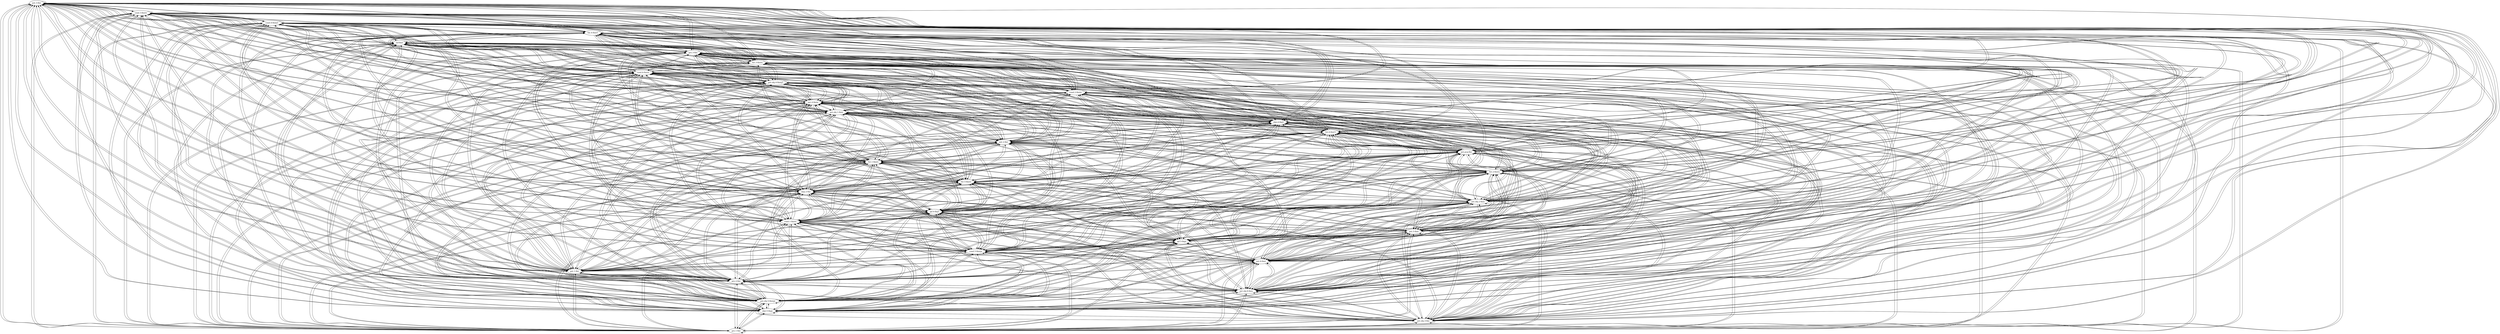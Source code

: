 digraph  {
	node [label="\N"];
	"pst.3-fini"	 [cell="pst.3",
		label="pst.3-fini",
		tense=pst,
		weight=0.48];
	"pst.3-fini" -> "pst.3-fini"	 [weight=0.48];
	"cond.3-finirE"	 [cell="cond.3",
		label="cond.3-finire",
		tense=cond,
		weight=0.98];
	"pst.3-fini" -> "cond.3-finirE"	 [weight=0.98];
	"prs.1-fini"	 [cell="prs.1",
		label="prs.1-fini",
		tense=prs,
		weight=1.0];
	"pst.3-fini" -> "prs.1-fini"	 [weight=1.0];
	"pst.sbj.3-fini"	 [cell="pst.sbj.3",
		label="pst.sbj.3-fini",
		tense="pst.sbj",
		weight=0.48];
	"pst.3-fini" -> "pst.sbj.3-fini"	 [weight=0.48];
	"sbjv.5-finjE"	 [cell="sbjv.5",
		label="sbjv.5-finje",
		tense=sbjv,
		weight=0.2];
	"pst.3-fini" -> "sbjv.5-finjE"	 [weight=0.0];
	"pst.sbj.5-finisjE"	 [cell="pst.sbj.5",
		label="pst.sbj.5-finisje",
		tense="pst.sbj",
		weight=0.48];
	"pst.3-fini" -> "pst.sbj.5-finisjE"	 [weight=0.48];
	"pst.sbj.6-finis"	 [cell="pst.sbj.6",
		label="pst.sbj.6-finis",
		tense="pst.sbj",
		weight=0.48];
	"pst.3-fini" -> "pst.sbj.6-finis"	 [weight=0.48];
	"prs.2-fini"	 [cell="prs.2",
		label="prs.2-fini",
		tense=prs,
		weight=1.0];
	"pst.3-fini" -> "prs.2-fini"	 [weight=1.0];
	"pst.1-fini"	 [cell="pst.1",
		label="pst.1-fini",
		tense=pst,
		weight=0.48];
	"pst.3-fini" -> "pst.1-fini"	 [weight=0.48];
	"pst.6-finir"	 [cell="pst.6",
		label="pst.6-finir",
		tense=pst,
		weight=0.48];
	"pst.3-fini" -> "pst.6-finir"	 [weight=0.48];
	"cond.5-finirjE"	 [cell="cond.5",
		label="cond.5-finirje",
		tense=cond,
		weight=0.98];
	"pst.3-fini" -> "cond.5-finirjE"	 [weight=0.98];
	"ipf.5-finjE"	 [cell="ipf.5",
		label="ipf.5-finje",
		tense=ipf,
		weight=0.2];
	"pst.3-fini" -> "ipf.5-finjE"	 [weight=0.0];
	"pst.5-finit"	 [cell="pst.5",
		label="pst.5-finit",
		tense=pst,
		weight=0.48];
	"pst.3-fini" -> "pst.5-finit"	 [weight=0.48];
	"cond.1-finirE"	 [cell="cond.1",
		label="cond.1-finire",
		tense=cond,
		weight=0.98];
	"pst.3-fini" -> "cond.1-finirE"	 [weight=0.98];
	"ipf.4-finjô"	 [cell="ipf.4",
		label="ipf.4-finjɔ̃",
		tense=ipf,
		weight=0.2];
	"pst.3-fini" -> "ipf.4-finjô"	 [weight=0.0];
	"pst.sbj.2-finis"	 [cell="pst.sbj.2",
		label="pst.sbj.2-finis",
		tense="pst.sbj",
		weight=0.48];
	"pst.3-fini" -> "pst.sbj.2-finis"	 [weight=0.48];
	"imp.2-fini"	 [cell="imp.2",
		label="imp.2-fini",
		tense=imp,
		weight=1.0];
	"pst.3-fini" -> "imp.2-fini"	 [weight=1.0];
	"fut.5-finirE"	 [cell="fut.5",
		label="fut.5-finire",
		tense=fut,
		weight=0.98];
	"pst.3-fini" -> "fut.5-finirE"	 [weight=0.98];
	"fut.2-finira"	 [cell="fut.2",
		label="fut.2-finira",
		tense=fut,
		weight=0.98];
	"pst.3-fini" -> "fut.2-finira"	 [weight=0.98];
	"fut.1-finirE"	 [cell="fut.1",
		label="fut.1-finire",
		tense=fut,
		weight=0.98];
	"pst.3-fini" -> "fut.1-finirE"	 [weight=0.98];
	"pst.pcp-fini"	 [cell="pst.pcp",
		label="pst.pcp-fini",
		tense="pst.pcp",
		weight=0.49];
	"pst.3-fini" -> "pst.pcp-fini"	 [weight=0.49];
	"pst.2-fini"	 [cell="pst.2",
		label="pst.2-fini",
		tense=pst,
		weight=0.48];
	"pst.3-fini" -> "pst.2-fini"	 [weight=0.48];
	"fut.6-finirô"	 [cell="fut.6",
		label="fut.6-finirɔ̃",
		tense=fut,
		weight=0.98];
	"pst.3-fini" -> "fut.6-finirô"	 [weight=0.98];
	"sbjv.4-finjô"	 [cell="sbjv.4",
		label="sbjv.4-finjɔ̃",
		tense=sbjv,
		weight=0.2];
	"pst.3-fini" -> "sbjv.4-finjô"	 [weight=0.0];
	"pst.sbj.1-finis"	 [cell="pst.sbj.1",
		label="pst.sbj.1-finis",
		tense="pst.sbj",
		weight=0.48];
	"pst.3-fini" -> "pst.sbj.1-finis"	 [weight=0.48];
	"pst.4-finim"	 [cell="pst.4",
		label="pst.4-finim",
		tense=pst,
		weight=0.48];
	"pst.3-fini" -> "pst.4-finim"	 [weight=0.48];
	"cond.2-finirE"	 [cell="cond.2",
		label="cond.2-finire",
		tense=cond,
		weight=0.98];
	"pst.3-fini" -> "cond.2-finirE"	 [weight=0.98];
	"pst.sbj.4-finisjô"	 [cell="pst.sbj.4",
		label="pst.sbj.4-finisjɔ̃",
		tense="pst.sbj",
		weight=0.48];
	"pst.3-fini" -> "pst.sbj.4-finisjô"	 [weight=0.48];
	"cond.6-finirE"	 [cell="cond.6",
		label="cond.6-finire",
		tense=cond,
		weight=0.98];
	"pst.3-fini" -> "cond.6-finirE"	 [weight=0.98];
	"fut.3-finira"	 [cell="fut.3",
		label="fut.3-finira",
		tense=fut,
		weight=0.98];
	"pst.3-fini" -> "fut.3-finira"	 [weight=0.98];
	"prs.3-fini"	 [cell="prs.3",
		label="prs.3-fini",
		tense=prs,
		weight=1.0];
	"pst.3-fini" -> "prs.3-fini"	 [weight=1.0];
	"inf-finir"	 [cell=inf,
		label="inf-finir",
		tense=inf,
		weight=0.48];
	"pst.3-fini" -> "inf-finir"	 [weight=0.48];
	"fut.4-finirô"	 [cell="fut.4",
		label="fut.4-finirɔ̃",
		tense=fut,
		weight=0.98];
	"pst.3-fini" -> "fut.4-finirô"	 [weight=0.98];
	"cond.4-finirjô"	 [cell="cond.4",
		label="cond.4-finirjɔ̃",
		tense=cond,
		weight=0.98];
	"pst.3-fini" -> "cond.4-finirjô"	 [weight=0.98];
	"cond.3-finirE" -> "pst.3-fini"	 [weight=0.24];
	"cond.3-finirE" -> "cond.3-finirE"	 [weight=0.98];
	"cond.3-finirE" -> "prs.1-fini"	 [weight=1.0];
	"cond.3-finirE" -> "pst.sbj.3-fini"	 [weight=0.24];
	"cond.3-finirE" -> "sbjv.5-finjE"	 [weight=0.04];
	"cond.3-finirE" -> "pst.sbj.5-finisjE"	 [weight=0.24];
	"cond.3-finirE" -> "pst.sbj.6-finis"	 [weight=0.24];
	"cond.3-finirE" -> "prs.2-fini"	 [weight=1.0];
	"cond.3-finirE" -> "pst.1-fini"	 [weight=0.24];
	"cond.3-finirE" -> "pst.6-finir"	 [weight=0.24];
	"cond.3-finirE" -> "cond.5-finirjE"	 [weight=0.98];
	"cond.3-finirE" -> "ipf.5-finjE"	 [weight=0.04];
	"cond.3-finirE" -> "pst.5-finit"	 [weight=0.24];
	"cond.3-finirE" -> "cond.1-finirE"	 [weight=0.98];
	"cond.3-finirE" -> "ipf.4-finjô"	 [weight=0.04];
	"cond.3-finirE" -> "pst.sbj.2-finis"	 [weight=0.24];
	"cond.3-finirE" -> "imp.2-fini"	 [weight=1.0];
	"cond.3-finirE" -> "fut.5-finirE"	 [weight=0.98];
	"cond.3-finirE" -> "fut.2-finira"	 [weight=0.98];
	"cond.3-finirE" -> "fut.1-finirE"	 [weight=0.98];
	"cond.3-finirE" -> "pst.pcp-fini"	 [weight=0.2058];
	"cond.3-finirE" -> "pst.2-fini"	 [weight=0.24];
	"cond.3-finirE" -> "fut.6-finirô"	 [weight=0.98];
	"cond.3-finirE" -> "sbjv.4-finjô"	 [weight=0.04];
	"cond.3-finirE" -> "pst.sbj.1-finis"	 [weight=0.24];
	"cond.3-finirE" -> "pst.4-finim"	 [weight=0.24];
	"cond.3-finirE" -> "cond.2-finirE"	 [weight=0.98];
	"cond.3-finirE" -> "pst.sbj.4-finisjô"	 [weight=0.24];
	"cond.3-finirE" -> "cond.6-finirE"	 [weight=0.98];
	"cond.3-finirE" -> "fut.3-finira"	 [weight=0.98];
	"cond.3-finirE" -> "prs.3-fini"	 [weight=1.0];
	"cond.3-finirE" -> "inf-finir"	 [weight=0.2304];
	"cond.3-finirE" -> "fut.4-finirô"	 [weight=0.98];
	"cond.3-finirE" -> "cond.4-finirjô"	 [weight=0.98];
	"prs.1-fini" -> "pst.3-fini"	 [weight=0.2304];
	"prs.1-fini" -> "cond.3-finirE"	 [weight=0.9604];
	"prs.1-fini" -> "prs.1-fini"	 [weight=1.0];
	"prs.1-fini" -> "pst.sbj.3-fini"	 [weight=0.2304];
	"prs.1-fini" -> "sbjv.5-finjE"	 [weight=0.04];
	"prs.1-fini" -> "pst.sbj.5-finisjE"	 [weight=0.2304];
	"prs.1-fini" -> "pst.sbj.6-finis"	 [weight=0.2304];
	"prs.1-fini" -> "prs.2-fini"	 [weight=1.0];
	"prs.1-fini" -> "pst.1-fini"	 [weight=0.2304];
	"prs.1-fini" -> "pst.6-finir"	 [weight=0.2304];
	"prs.1-fini" -> "cond.5-finirjE"	 [weight=0.9604];
	"prs.1-fini" -> "ipf.5-finjE"	 [weight=0.04];
	"prs.1-fini" -> "pst.5-finit"	 [weight=0.2304];
	"prs.1-fini" -> "cond.1-finirE"	 [weight=0.9604];
	"prs.1-fini" -> "ipf.4-finjô"	 [weight=0.04];
	"prs.1-fini" -> "pst.sbj.2-finis"	 [weight=0.2304];
	"prs.1-fini" -> "imp.2-fini"	 [weight=1.0];
	"prs.1-fini" -> "fut.5-finirE"	 [weight=0.9604];
	"prs.1-fini" -> "fut.2-finira"	 [weight=0.9604];
	"prs.1-fini" -> "fut.1-finirE"	 [weight=0.9604];
	"prs.1-fini" -> "pst.pcp-fini"	 [weight=0.2401];
	"prs.1-fini" -> "pst.2-fini"	 [weight=0.2304];
	"prs.1-fini" -> "fut.6-finirô"	 [weight=0.9604];
	"prs.1-fini" -> "sbjv.4-finjô"	 [weight=0.04];
	"prs.1-fini" -> "pst.sbj.1-finis"	 [weight=0.2304];
	"prs.1-fini" -> "pst.4-finim"	 [weight=0.2304];
	"prs.1-fini" -> "cond.2-finirE"	 [weight=0.9604];
	"prs.1-fini" -> "pst.sbj.4-finisjô"	 [weight=0.2304];
	"prs.1-fini" -> "cond.6-finirE"	 [weight=0.9604];
	"prs.1-fini" -> "fut.3-finira"	 [weight=0.9604];
	"prs.1-fini" -> "prs.3-fini"	 [weight=1.0];
	"prs.1-fini" -> "inf-finir"	 [weight=0.2304];
	"prs.1-fini" -> "fut.4-finirô"	 [weight=0.9604];
	"prs.1-fini" -> "cond.4-finirjô"	 [weight=0.9604];
	"pst.sbj.3-fini" -> "pst.3-fini"	 [weight=0.48];
	"pst.sbj.3-fini" -> "cond.3-finirE"	 [weight=0.98];
	"pst.sbj.3-fini" -> "prs.1-fini"	 [weight=1.0];
	"pst.sbj.3-fini" -> "pst.sbj.3-fini"	 [weight=0.48];
	"pst.sbj.3-fini" -> "sbjv.5-finjE"	 [weight=0.0];
	"pst.sbj.3-fini" -> "pst.sbj.5-finisjE"	 [weight=0.48];
	"pst.sbj.3-fini" -> "pst.sbj.6-finis"	 [weight=0.48];
	"pst.sbj.3-fini" -> "prs.2-fini"	 [weight=1.0];
	"pst.sbj.3-fini" -> "pst.1-fini"	 [weight=0.48];
	"pst.sbj.3-fini" -> "pst.6-finir"	 [weight=0.48];
	"pst.sbj.3-fini" -> "cond.5-finirjE"	 [weight=0.98];
	"pst.sbj.3-fini" -> "ipf.5-finjE"	 [weight=0.0];
	"pst.sbj.3-fini" -> "pst.5-finit"	 [weight=0.48];
	"pst.sbj.3-fini" -> "cond.1-finirE"	 [weight=0.98];
	"pst.sbj.3-fini" -> "ipf.4-finjô"	 [weight=0.0];
	"pst.sbj.3-fini" -> "pst.sbj.2-finis"	 [weight=0.48];
	"pst.sbj.3-fini" -> "imp.2-fini"	 [weight=1.0];
	"pst.sbj.3-fini" -> "fut.5-finirE"	 [weight=0.98];
	"pst.sbj.3-fini" -> "fut.2-finira"	 [weight=0.98];
	"pst.sbj.3-fini" -> "fut.1-finirE"	 [weight=0.98];
	"pst.sbj.3-fini" -> "pst.pcp-fini"	 [weight=0.49];
	"pst.sbj.3-fini" -> "pst.2-fini"	 [weight=0.48];
	"pst.sbj.3-fini" -> "fut.6-finirô"	 [weight=0.98];
	"pst.sbj.3-fini" -> "sbjv.4-finjô"	 [weight=0.0];
	"pst.sbj.3-fini" -> "pst.sbj.1-finis"	 [weight=0.48];
	"pst.sbj.3-fini" -> "pst.4-finim"	 [weight=0.48];
	"pst.sbj.3-fini" -> "cond.2-finirE"	 [weight=0.98];
	"pst.sbj.3-fini" -> "pst.sbj.4-finisjô"	 [weight=0.48];
	"pst.sbj.3-fini" -> "cond.6-finirE"	 [weight=0.98];
	"pst.sbj.3-fini" -> "fut.3-finira"	 [weight=0.98];
	"pst.sbj.3-fini" -> "prs.3-fini"	 [weight=1.0];
	"pst.sbj.3-fini" -> "inf-finir"	 [weight=0.48];
	"pst.sbj.3-fini" -> "fut.4-finirô"	 [weight=0.98];
	"pst.sbj.3-fini" -> "cond.4-finirjô"	 [weight=0.98];
	"sbjv.5-finjE" -> "pst.3-fini"	 [weight=0.0192];
	"sbjv.5-finjE" -> "cond.3-finirE"	 [weight=0.0294];
	"sbjv.5-finjE" -> "prs.1-fini"	 [weight=0.07];
	"sbjv.5-finjE" -> "pst.sbj.3-fini"	 [weight=0.0192];
	"sbjv.5-finjE" -> "sbjv.5-finjE"	 [weight=0.2];
	"sbjv.5-finjE" -> "pst.sbj.5-finisjE"	 [weight=0.0192];
	"sbjv.5-finjE" -> "pst.sbj.6-finis"	 [weight=0.0192];
	"sbjv.5-finjE" -> "prs.2-fini"	 [weight=0.07];
	"sbjv.5-finjE" -> "pst.1-fini"	 [weight=0.0192];
	"sbjv.5-finjE" -> "pst.6-finir"	 [weight=0.0192];
	"sbjv.5-finjE" -> "cond.5-finirjE"	 [weight=0.0294];
	"sbjv.5-finjE" -> "ipf.5-finjE"	 [weight=0.2];
	"sbjv.5-finjE" -> "pst.5-finit"	 [weight=0.0192];
	"sbjv.5-finjE" -> "cond.1-finirE"	 [weight=0.0294];
	"sbjv.5-finjE" -> "ipf.4-finjô"	 [weight=0.2];
	"sbjv.5-finjE" -> "pst.sbj.2-finis"	 [weight=0.0192];
	"sbjv.5-finjE" -> "imp.2-fini"	 [weight=0.07];
	"sbjv.5-finjE" -> "fut.5-finirE"	 [weight=0.0294];
	"sbjv.5-finjE" -> "fut.2-finira"	 [weight=0.0294];
	"sbjv.5-finjE" -> "fut.1-finirE"	 [weight=0.0294];
	"sbjv.5-finjE" -> "pst.pcp-fini"	 [weight=0.0049];
	"sbjv.5-finjE" -> "pst.2-fini"	 [weight=0.0192];
	"sbjv.5-finjE" -> "fut.6-finirô"	 [weight=0.0294];
	"sbjv.5-finjE" -> "sbjv.4-finjô"	 [weight=0.2];
	"sbjv.5-finjE" -> "pst.sbj.1-finis"	 [weight=0.0192];
	"sbjv.5-finjE" -> "pst.4-finim"	 [weight=0.0192];
	"sbjv.5-finjE" -> "cond.2-finirE"	 [weight=0.0294];
	"sbjv.5-finjE" -> "pst.sbj.4-finisjô"	 [weight=0.0192];
	"sbjv.5-finjE" -> "cond.6-finirE"	 [weight=0.0294];
	"sbjv.5-finjE" -> "fut.3-finira"	 [weight=0.0294];
	"sbjv.5-finjE" -> "prs.3-fini"	 [weight=0.07];
	"sbjv.5-finjE" -> "inf-finir"	 [weight=0.0192];
	"sbjv.5-finjE" -> "fut.4-finirô"	 [weight=0.0294];
	"sbjv.5-finjE" -> "cond.4-finirjô"	 [weight=0.0294];
	"pst.sbj.5-finisjE" -> "pst.3-fini"	 [weight=0.48];
	"pst.sbj.5-finisjE" -> "cond.3-finirE"	 [weight=0.98];
	"pst.sbj.5-finisjE" -> "prs.1-fini"	 [weight=1.0];
	"pst.sbj.5-finisjE" -> "pst.sbj.3-fini"	 [weight=0.48];
	"pst.sbj.5-finisjE" -> "sbjv.5-finjE"	 [weight=0.0];
	"pst.sbj.5-finisjE" -> "pst.sbj.5-finisjE"	 [weight=0.48];
	"pst.sbj.5-finisjE" -> "pst.sbj.6-finis"	 [weight=0.48];
	"pst.sbj.5-finisjE" -> "prs.2-fini"	 [weight=1.0];
	"pst.sbj.5-finisjE" -> "pst.1-fini"	 [weight=0.48];
	"pst.sbj.5-finisjE" -> "pst.6-finir"	 [weight=0.48];
	"pst.sbj.5-finisjE" -> "cond.5-finirjE"	 [weight=0.98];
	"pst.sbj.5-finisjE" -> "ipf.5-finjE"	 [weight=0.0];
	"pst.sbj.5-finisjE" -> "pst.5-finit"	 [weight=0.48];
	"pst.sbj.5-finisjE" -> "cond.1-finirE"	 [weight=0.98];
	"pst.sbj.5-finisjE" -> "ipf.4-finjô"	 [weight=0.0];
	"pst.sbj.5-finisjE" -> "pst.sbj.2-finis"	 [weight=0.48];
	"pst.sbj.5-finisjE" -> "imp.2-fini"	 [weight=1.0];
	"pst.sbj.5-finisjE" -> "fut.5-finirE"	 [weight=0.98];
	"pst.sbj.5-finisjE" -> "fut.2-finira"	 [weight=0.98];
	"pst.sbj.5-finisjE" -> "fut.1-finirE"	 [weight=0.98];
	"pst.sbj.5-finisjE" -> "pst.pcp-fini"	 [weight=0.49];
	"pst.sbj.5-finisjE" -> "pst.2-fini"	 [weight=0.48];
	"pst.sbj.5-finisjE" -> "fut.6-finirô"	 [weight=0.98];
	"pst.sbj.5-finisjE" -> "sbjv.4-finjô"	 [weight=0.0];
	"pst.sbj.5-finisjE" -> "pst.sbj.1-finis"	 [weight=0.48];
	"pst.sbj.5-finisjE" -> "pst.4-finim"	 [weight=0.48];
	"pst.sbj.5-finisjE" -> "cond.2-finirE"	 [weight=0.98];
	"pst.sbj.5-finisjE" -> "pst.sbj.4-finisjô"	 [weight=0.48];
	"pst.sbj.5-finisjE" -> "cond.6-finirE"	 [weight=0.98];
	"pst.sbj.5-finisjE" -> "fut.3-finira"	 [weight=0.98];
	"pst.sbj.5-finisjE" -> "prs.3-fini"	 [weight=1.0];
	"pst.sbj.5-finisjE" -> "inf-finir"	 [weight=0.48];
	"pst.sbj.5-finisjE" -> "fut.4-finirô"	 [weight=0.98];
	"pst.sbj.5-finisjE" -> "cond.4-finirjô"	 [weight=0.98];
	"pst.sbj.6-finis" -> "pst.3-fini"	 [weight=0.48];
	"pst.sbj.6-finis" -> "cond.3-finirE"	 [weight=0.98];
	"pst.sbj.6-finis" -> "prs.1-fini"	 [weight=1.0];
	"pst.sbj.6-finis" -> "pst.sbj.3-fini"	 [weight=0.48];
	"pst.sbj.6-finis" -> "sbjv.5-finjE"	 [weight=0.0];
	"pst.sbj.6-finis" -> "pst.sbj.5-finisjE"	 [weight=0.48];
	"pst.sbj.6-finis" -> "pst.sbj.6-finis"	 [weight=0.48];
	"pst.sbj.6-finis" -> "prs.2-fini"	 [weight=1.0];
	"pst.sbj.6-finis" -> "pst.1-fini"	 [weight=0.48];
	"pst.sbj.6-finis" -> "pst.6-finir"	 [weight=0.48];
	"pst.sbj.6-finis" -> "cond.5-finirjE"	 [weight=0.98];
	"pst.sbj.6-finis" -> "ipf.5-finjE"	 [weight=0.0];
	"pst.sbj.6-finis" -> "pst.5-finit"	 [weight=0.48];
	"pst.sbj.6-finis" -> "cond.1-finirE"	 [weight=0.98];
	"pst.sbj.6-finis" -> "ipf.4-finjô"	 [weight=0.0];
	"pst.sbj.6-finis" -> "pst.sbj.2-finis"	 [weight=0.48];
	"pst.sbj.6-finis" -> "imp.2-fini"	 [weight=1.0];
	"pst.sbj.6-finis" -> "fut.5-finirE"	 [weight=0.98];
	"pst.sbj.6-finis" -> "fut.2-finira"	 [weight=0.98];
	"pst.sbj.6-finis" -> "fut.1-finirE"	 [weight=0.98];
	"pst.sbj.6-finis" -> "pst.pcp-fini"	 [weight=0.49];
	"pst.sbj.6-finis" -> "pst.2-fini"	 [weight=0.48];
	"pst.sbj.6-finis" -> "fut.6-finirô"	 [weight=0.98];
	"pst.sbj.6-finis" -> "sbjv.4-finjô"	 [weight=0.0];
	"pst.sbj.6-finis" -> "pst.sbj.1-finis"	 [weight=0.48];
	"pst.sbj.6-finis" -> "pst.4-finim"	 [weight=0.48];
	"pst.sbj.6-finis" -> "cond.2-finirE"	 [weight=0.98];
	"pst.sbj.6-finis" -> "pst.sbj.4-finisjô"	 [weight=0.48];
	"pst.sbj.6-finis" -> "cond.6-finirE"	 [weight=0.98];
	"pst.sbj.6-finis" -> "fut.3-finira"	 [weight=0.98];
	"pst.sbj.6-finis" -> "prs.3-fini"	 [weight=1.0];
	"pst.sbj.6-finis" -> "inf-finir"	 [weight=0.48];
	"pst.sbj.6-finis" -> "fut.4-finirô"	 [weight=0.98];
	"pst.sbj.6-finis" -> "cond.4-finirjô"	 [weight=0.98];
	"prs.2-fini" -> "pst.3-fini"	 [weight=0.2304];
	"prs.2-fini" -> "cond.3-finirE"	 [weight=0.9604];
	"prs.2-fini" -> "prs.1-fini"	 [weight=1.0];
	"prs.2-fini" -> "pst.sbj.3-fini"	 [weight=0.2304];
	"prs.2-fini" -> "sbjv.5-finjE"	 [weight=0.04];
	"prs.2-fini" -> "pst.sbj.5-finisjE"	 [weight=0.2304];
	"prs.2-fini" -> "pst.sbj.6-finis"	 [weight=0.2304];
	"prs.2-fini" -> "prs.2-fini"	 [weight=1.0];
	"prs.2-fini" -> "pst.1-fini"	 [weight=0.2304];
	"prs.2-fini" -> "pst.6-finir"	 [weight=0.2304];
	"prs.2-fini" -> "cond.5-finirjE"	 [weight=0.9604];
	"prs.2-fini" -> "ipf.5-finjE"	 [weight=0.04];
	"prs.2-fini" -> "pst.5-finit"	 [weight=0.2304];
	"prs.2-fini" -> "cond.1-finirE"	 [weight=0.9604];
	"prs.2-fini" -> "ipf.4-finjô"	 [weight=0.04];
	"prs.2-fini" -> "pst.sbj.2-finis"	 [weight=0.2304];
	"prs.2-fini" -> "imp.2-fini"	 [weight=1.0];
	"prs.2-fini" -> "fut.5-finirE"	 [weight=0.9604];
	"prs.2-fini" -> "fut.2-finira"	 [weight=0.9604];
	"prs.2-fini" -> "fut.1-finirE"	 [weight=0.9604];
	"prs.2-fini" -> "pst.pcp-fini"	 [weight=0.2401];
	"prs.2-fini" -> "pst.2-fini"	 [weight=0.2304];
	"prs.2-fini" -> "fut.6-finirô"	 [weight=0.9604];
	"prs.2-fini" -> "sbjv.4-finjô"	 [weight=0.04];
	"prs.2-fini" -> "pst.sbj.1-finis"	 [weight=0.2304];
	"prs.2-fini" -> "pst.4-finim"	 [weight=0.2304];
	"prs.2-fini" -> "cond.2-finirE"	 [weight=0.9604];
	"prs.2-fini" -> "pst.sbj.4-finisjô"	 [weight=0.2304];
	"prs.2-fini" -> "cond.6-finirE"	 [weight=0.9604];
	"prs.2-fini" -> "fut.3-finira"	 [weight=0.9604];
	"prs.2-fini" -> "prs.3-fini"	 [weight=1.0];
	"prs.2-fini" -> "inf-finir"	 [weight=0.2304];
	"prs.2-fini" -> "fut.4-finirô"	 [weight=0.9604];
	"prs.2-fini" -> "cond.4-finirjô"	 [weight=0.9604];
	"pst.1-fini" -> "pst.3-fini"	 [weight=0.48];
	"pst.1-fini" -> "cond.3-finirE"	 [weight=0.98];
	"pst.1-fini" -> "prs.1-fini"	 [weight=1.0];
	"pst.1-fini" -> "pst.sbj.3-fini"	 [weight=0.48];
	"pst.1-fini" -> "sbjv.5-finjE"	 [weight=0.0];
	"pst.1-fini" -> "pst.sbj.5-finisjE"	 [weight=0.48];
	"pst.1-fini" -> "pst.sbj.6-finis"	 [weight=0.48];
	"pst.1-fini" -> "prs.2-fini"	 [weight=1.0];
	"pst.1-fini" -> "pst.1-fini"	 [weight=0.48];
	"pst.1-fini" -> "pst.6-finir"	 [weight=0.48];
	"pst.1-fini" -> "cond.5-finirjE"	 [weight=0.98];
	"pst.1-fini" -> "ipf.5-finjE"	 [weight=0.0];
	"pst.1-fini" -> "pst.5-finit"	 [weight=0.48];
	"pst.1-fini" -> "cond.1-finirE"	 [weight=0.98];
	"pst.1-fini" -> "ipf.4-finjô"	 [weight=0.0];
	"pst.1-fini" -> "pst.sbj.2-finis"	 [weight=0.48];
	"pst.1-fini" -> "imp.2-fini"	 [weight=1.0];
	"pst.1-fini" -> "fut.5-finirE"	 [weight=0.98];
	"pst.1-fini" -> "fut.2-finira"	 [weight=0.98];
	"pst.1-fini" -> "fut.1-finirE"	 [weight=0.98];
	"pst.1-fini" -> "pst.pcp-fini"	 [weight=0.49];
	"pst.1-fini" -> "pst.2-fini"	 [weight=0.48];
	"pst.1-fini" -> "fut.6-finirô"	 [weight=0.98];
	"pst.1-fini" -> "sbjv.4-finjô"	 [weight=0.0];
	"pst.1-fini" -> "pst.sbj.1-finis"	 [weight=0.48];
	"pst.1-fini" -> "pst.4-finim"	 [weight=0.48];
	"pst.1-fini" -> "cond.2-finirE"	 [weight=0.98];
	"pst.1-fini" -> "pst.sbj.4-finisjô"	 [weight=0.48];
	"pst.1-fini" -> "cond.6-finirE"	 [weight=0.98];
	"pst.1-fini" -> "fut.3-finira"	 [weight=0.98];
	"pst.1-fini" -> "prs.3-fini"	 [weight=1.0];
	"pst.1-fini" -> "inf-finir"	 [weight=0.48];
	"pst.1-fini" -> "fut.4-finirô"	 [weight=0.98];
	"pst.1-fini" -> "cond.4-finirjô"	 [weight=0.98];
	"pst.6-finir" -> "pst.3-fini"	 [weight=0.48];
	"pst.6-finir" -> "cond.3-finirE"	 [weight=0.98];
	"pst.6-finir" -> "prs.1-fini"	 [weight=1.0];
	"pst.6-finir" -> "pst.sbj.3-fini"	 [weight=0.48];
	"pst.6-finir" -> "sbjv.5-finjE"	 [weight=0.0];
	"pst.6-finir" -> "pst.sbj.5-finisjE"	 [weight=0.48];
	"pst.6-finir" -> "pst.sbj.6-finis"	 [weight=0.48];
	"pst.6-finir" -> "prs.2-fini"	 [weight=1.0];
	"pst.6-finir" -> "pst.1-fini"	 [weight=0.48];
	"pst.6-finir" -> "pst.6-finir"	 [weight=0.48];
	"pst.6-finir" -> "cond.5-finirjE"	 [weight=0.98];
	"pst.6-finir" -> "ipf.5-finjE"	 [weight=0.0];
	"pst.6-finir" -> "pst.5-finit"	 [weight=0.48];
	"pst.6-finir" -> "cond.1-finirE"	 [weight=0.98];
	"pst.6-finir" -> "ipf.4-finjô"	 [weight=0.0];
	"pst.6-finir" -> "pst.sbj.2-finis"	 [weight=0.48];
	"pst.6-finir" -> "imp.2-fini"	 [weight=1.0];
	"pst.6-finir" -> "fut.5-finirE"	 [weight=0.98];
	"pst.6-finir" -> "fut.2-finira"	 [weight=0.98];
	"pst.6-finir" -> "fut.1-finirE"	 [weight=0.98];
	"pst.6-finir" -> "pst.pcp-fini"	 [weight=0.49];
	"pst.6-finir" -> "pst.2-fini"	 [weight=0.48];
	"pst.6-finir" -> "fut.6-finirô"	 [weight=0.98];
	"pst.6-finir" -> "sbjv.4-finjô"	 [weight=0.0];
	"pst.6-finir" -> "pst.sbj.1-finis"	 [weight=0.48];
	"pst.6-finir" -> "pst.4-finim"	 [weight=0.48];
	"pst.6-finir" -> "cond.2-finirE"	 [weight=0.98];
	"pst.6-finir" -> "pst.sbj.4-finisjô"	 [weight=0.48];
	"pst.6-finir" -> "cond.6-finirE"	 [weight=0.98];
	"pst.6-finir" -> "fut.3-finira"	 [weight=0.98];
	"pst.6-finir" -> "prs.3-fini"	 [weight=1.0];
	"pst.6-finir" -> "inf-finir"	 [weight=0.48];
	"pst.6-finir" -> "fut.4-finirô"	 [weight=0.98];
	"pst.6-finir" -> "cond.4-finirjô"	 [weight=0.98];
	"cond.5-finirjE" -> "pst.3-fini"	 [weight=0.24];
	"cond.5-finirjE" -> "cond.3-finirE"	 [weight=0.98];
	"cond.5-finirjE" -> "prs.1-fini"	 [weight=1.0];
	"cond.5-finirjE" -> "pst.sbj.3-fini"	 [weight=0.24];
	"cond.5-finirjE" -> "sbjv.5-finjE"	 [weight=0.04];
	"cond.5-finirjE" -> "pst.sbj.5-finisjE"	 [weight=0.24];
	"cond.5-finirjE" -> "pst.sbj.6-finis"	 [weight=0.24];
	"cond.5-finirjE" -> "prs.2-fini"	 [weight=1.0];
	"cond.5-finirjE" -> "pst.1-fini"	 [weight=0.24];
	"cond.5-finirjE" -> "pst.6-finir"	 [weight=0.24];
	"cond.5-finirjE" -> "cond.5-finirjE"	 [weight=0.98];
	"cond.5-finirjE" -> "ipf.5-finjE"	 [weight=0.04];
	"cond.5-finirjE" -> "pst.5-finit"	 [weight=0.24];
	"cond.5-finirjE" -> "cond.1-finirE"	 [weight=0.98];
	"cond.5-finirjE" -> "ipf.4-finjô"	 [weight=0.04];
	"cond.5-finirjE" -> "pst.sbj.2-finis"	 [weight=0.24];
	"cond.5-finirjE" -> "imp.2-fini"	 [weight=1.0];
	"cond.5-finirjE" -> "fut.5-finirE"	 [weight=0.98];
	"cond.5-finirjE" -> "fut.2-finira"	 [weight=0.98];
	"cond.5-finirjE" -> "fut.1-finirE"	 [weight=0.98];
	"cond.5-finirjE" -> "pst.pcp-fini"	 [weight=0.2058];
	"cond.5-finirjE" -> "pst.2-fini"	 [weight=0.24];
	"cond.5-finirjE" -> "fut.6-finirô"	 [weight=0.98];
	"cond.5-finirjE" -> "sbjv.4-finjô"	 [weight=0.04];
	"cond.5-finirjE" -> "pst.sbj.1-finis"	 [weight=0.24];
	"cond.5-finirjE" -> "pst.4-finim"	 [weight=0.24];
	"cond.5-finirjE" -> "cond.2-finirE"	 [weight=0.98];
	"cond.5-finirjE" -> "pst.sbj.4-finisjô"	 [weight=0.24];
	"cond.5-finirjE" -> "cond.6-finirE"	 [weight=0.98];
	"cond.5-finirjE" -> "fut.3-finira"	 [weight=0.98];
	"cond.5-finirjE" -> "prs.3-fini"	 [weight=1.0];
	"cond.5-finirjE" -> "inf-finir"	 [weight=0.2304];
	"cond.5-finirjE" -> "fut.4-finirô"	 [weight=0.98];
	"cond.5-finirjE" -> "cond.4-finirjô"	 [weight=0.98];
	"ipf.5-finjE" -> "pst.3-fini"	 [weight=0.0192];
	"ipf.5-finjE" -> "cond.3-finirE"	 [weight=0.0294];
	"ipf.5-finjE" -> "prs.1-fini"	 [weight=0.07];
	"ipf.5-finjE" -> "pst.sbj.3-fini"	 [weight=0.0192];
	"ipf.5-finjE" -> "sbjv.5-finjE"	 [weight=0.2];
	"ipf.5-finjE" -> "pst.sbj.5-finisjE"	 [weight=0.0192];
	"ipf.5-finjE" -> "pst.sbj.6-finis"	 [weight=0.0192];
	"ipf.5-finjE" -> "prs.2-fini"	 [weight=0.07];
	"ipf.5-finjE" -> "pst.1-fini"	 [weight=0.0192];
	"ipf.5-finjE" -> "pst.6-finir"	 [weight=0.0192];
	"ipf.5-finjE" -> "cond.5-finirjE"	 [weight=0.0294];
	"ipf.5-finjE" -> "ipf.5-finjE"	 [weight=0.2];
	"ipf.5-finjE" -> "pst.5-finit"	 [weight=0.0192];
	"ipf.5-finjE" -> "cond.1-finirE"	 [weight=0.0294];
	"ipf.5-finjE" -> "ipf.4-finjô"	 [weight=0.2];
	"ipf.5-finjE" -> "pst.sbj.2-finis"	 [weight=0.0192];
	"ipf.5-finjE" -> "imp.2-fini"	 [weight=0.07];
	"ipf.5-finjE" -> "fut.5-finirE"	 [weight=0.0294];
	"ipf.5-finjE" -> "fut.2-finira"	 [weight=0.0294];
	"ipf.5-finjE" -> "fut.1-finirE"	 [weight=0.0294];
	"ipf.5-finjE" -> "pst.pcp-fini"	 [weight=0.0049];
	"ipf.5-finjE" -> "pst.2-fini"	 [weight=0.0192];
	"ipf.5-finjE" -> "fut.6-finirô"	 [weight=0.0294];
	"ipf.5-finjE" -> "sbjv.4-finjô"	 [weight=0.2];
	"ipf.5-finjE" -> "pst.sbj.1-finis"	 [weight=0.0192];
	"ipf.5-finjE" -> "pst.4-finim"	 [weight=0.0192];
	"ipf.5-finjE" -> "cond.2-finirE"	 [weight=0.0294];
	"ipf.5-finjE" -> "pst.sbj.4-finisjô"	 [weight=0.0192];
	"ipf.5-finjE" -> "cond.6-finirE"	 [weight=0.0294];
	"ipf.5-finjE" -> "fut.3-finira"	 [weight=0.0294];
	"ipf.5-finjE" -> "prs.3-fini"	 [weight=0.07];
	"ipf.5-finjE" -> "inf-finir"	 [weight=0.0192];
	"ipf.5-finjE" -> "fut.4-finirô"	 [weight=0.0294];
	"ipf.5-finjE" -> "cond.4-finirjô"	 [weight=0.0294];
	"pst.5-finit" -> "pst.3-fini"	 [weight=0.48];
	"pst.5-finit" -> "cond.3-finirE"	 [weight=0.98];
	"pst.5-finit" -> "prs.1-fini"	 [weight=1.0];
	"pst.5-finit" -> "pst.sbj.3-fini"	 [weight=0.48];
	"pst.5-finit" -> "sbjv.5-finjE"	 [weight=0.0];
	"pst.5-finit" -> "pst.sbj.5-finisjE"	 [weight=0.48];
	"pst.5-finit" -> "pst.sbj.6-finis"	 [weight=0.48];
	"pst.5-finit" -> "prs.2-fini"	 [weight=1.0];
	"pst.5-finit" -> "pst.1-fini"	 [weight=0.48];
	"pst.5-finit" -> "pst.6-finir"	 [weight=0.48];
	"pst.5-finit" -> "cond.5-finirjE"	 [weight=0.98];
	"pst.5-finit" -> "ipf.5-finjE"	 [weight=0.0];
	"pst.5-finit" -> "pst.5-finit"	 [weight=0.48];
	"pst.5-finit" -> "cond.1-finirE"	 [weight=0.98];
	"pst.5-finit" -> "ipf.4-finjô"	 [weight=0.0];
	"pst.5-finit" -> "pst.sbj.2-finis"	 [weight=0.48];
	"pst.5-finit" -> "imp.2-fini"	 [weight=1.0];
	"pst.5-finit" -> "fut.5-finirE"	 [weight=0.98];
	"pst.5-finit" -> "fut.2-finira"	 [weight=0.98];
	"pst.5-finit" -> "fut.1-finirE"	 [weight=0.98];
	"pst.5-finit" -> "pst.pcp-fini"	 [weight=0.49];
	"pst.5-finit" -> "pst.2-fini"	 [weight=0.48];
	"pst.5-finit" -> "fut.6-finirô"	 [weight=0.98];
	"pst.5-finit" -> "sbjv.4-finjô"	 [weight=0.0];
	"pst.5-finit" -> "pst.sbj.1-finis"	 [weight=0.48];
	"pst.5-finit" -> "pst.4-finim"	 [weight=0.48];
	"pst.5-finit" -> "cond.2-finirE"	 [weight=0.98];
	"pst.5-finit" -> "pst.sbj.4-finisjô"	 [weight=0.48];
	"pst.5-finit" -> "cond.6-finirE"	 [weight=0.98];
	"pst.5-finit" -> "fut.3-finira"	 [weight=0.98];
	"pst.5-finit" -> "prs.3-fini"	 [weight=1.0];
	"pst.5-finit" -> "inf-finir"	 [weight=0.48];
	"pst.5-finit" -> "fut.4-finirô"	 [weight=0.98];
	"pst.5-finit" -> "cond.4-finirjô"	 [weight=0.98];
	"cond.1-finirE" -> "pst.3-fini"	 [weight=0.24];
	"cond.1-finirE" -> "cond.3-finirE"	 [weight=0.98];
	"cond.1-finirE" -> "prs.1-fini"	 [weight=1.0];
	"cond.1-finirE" -> "pst.sbj.3-fini"	 [weight=0.24];
	"cond.1-finirE" -> "sbjv.5-finjE"	 [weight=0.04];
	"cond.1-finirE" -> "pst.sbj.5-finisjE"	 [weight=0.24];
	"cond.1-finirE" -> "pst.sbj.6-finis"	 [weight=0.24];
	"cond.1-finirE" -> "prs.2-fini"	 [weight=1.0];
	"cond.1-finirE" -> "pst.1-fini"	 [weight=0.24];
	"cond.1-finirE" -> "pst.6-finir"	 [weight=0.24];
	"cond.1-finirE" -> "cond.5-finirjE"	 [weight=0.98];
	"cond.1-finirE" -> "ipf.5-finjE"	 [weight=0.04];
	"cond.1-finirE" -> "pst.5-finit"	 [weight=0.24];
	"cond.1-finirE" -> "cond.1-finirE"	 [weight=0.98];
	"cond.1-finirE" -> "ipf.4-finjô"	 [weight=0.04];
	"cond.1-finirE" -> "pst.sbj.2-finis"	 [weight=0.24];
	"cond.1-finirE" -> "imp.2-fini"	 [weight=1.0];
	"cond.1-finirE" -> "fut.5-finirE"	 [weight=0.98];
	"cond.1-finirE" -> "fut.2-finira"	 [weight=0.98];
	"cond.1-finirE" -> "fut.1-finirE"	 [weight=0.98];
	"cond.1-finirE" -> "pst.pcp-fini"	 [weight=0.2058];
	"cond.1-finirE" -> "pst.2-fini"	 [weight=0.24];
	"cond.1-finirE" -> "fut.6-finirô"	 [weight=0.98];
	"cond.1-finirE" -> "sbjv.4-finjô"	 [weight=0.04];
	"cond.1-finirE" -> "pst.sbj.1-finis"	 [weight=0.24];
	"cond.1-finirE" -> "pst.4-finim"	 [weight=0.24];
	"cond.1-finirE" -> "cond.2-finirE"	 [weight=0.98];
	"cond.1-finirE" -> "pst.sbj.4-finisjô"	 [weight=0.24];
	"cond.1-finirE" -> "cond.6-finirE"	 [weight=0.98];
	"cond.1-finirE" -> "fut.3-finira"	 [weight=0.98];
	"cond.1-finirE" -> "prs.3-fini"	 [weight=1.0];
	"cond.1-finirE" -> "inf-finir"	 [weight=0.2304];
	"cond.1-finirE" -> "fut.4-finirô"	 [weight=0.98];
	"cond.1-finirE" -> "cond.4-finirjô"	 [weight=0.98];
	"ipf.4-finjô" -> "pst.3-fini"	 [weight=0.0192];
	"ipf.4-finjô" -> "cond.3-finirE"	 [weight=0.0294];
	"ipf.4-finjô" -> "prs.1-fini"	 [weight=0.07];
	"ipf.4-finjô" -> "pst.sbj.3-fini"	 [weight=0.0192];
	"ipf.4-finjô" -> "sbjv.5-finjE"	 [weight=0.2];
	"ipf.4-finjô" -> "pst.sbj.5-finisjE"	 [weight=0.0192];
	"ipf.4-finjô" -> "pst.sbj.6-finis"	 [weight=0.0192];
	"ipf.4-finjô" -> "prs.2-fini"	 [weight=0.07];
	"ipf.4-finjô" -> "pst.1-fini"	 [weight=0.0192];
	"ipf.4-finjô" -> "pst.6-finir"	 [weight=0.0192];
	"ipf.4-finjô" -> "cond.5-finirjE"	 [weight=0.0294];
	"ipf.4-finjô" -> "ipf.5-finjE"	 [weight=0.2];
	"ipf.4-finjô" -> "pst.5-finit"	 [weight=0.0192];
	"ipf.4-finjô" -> "cond.1-finirE"	 [weight=0.0294];
	"ipf.4-finjô" -> "ipf.4-finjô"	 [weight=0.2];
	"ipf.4-finjô" -> "pst.sbj.2-finis"	 [weight=0.0192];
	"ipf.4-finjô" -> "imp.2-fini"	 [weight=0.07];
	"ipf.4-finjô" -> "fut.5-finirE"	 [weight=0.0294];
	"ipf.4-finjô" -> "fut.2-finira"	 [weight=0.0294];
	"ipf.4-finjô" -> "fut.1-finirE"	 [weight=0.0294];
	"ipf.4-finjô" -> "pst.pcp-fini"	 [weight=0.0049];
	"ipf.4-finjô" -> "pst.2-fini"	 [weight=0.0192];
	"ipf.4-finjô" -> "fut.6-finirô"	 [weight=0.0294];
	"ipf.4-finjô" -> "sbjv.4-finjô"	 [weight=0.2];
	"ipf.4-finjô" -> "pst.sbj.1-finis"	 [weight=0.0192];
	"ipf.4-finjô" -> "pst.4-finim"	 [weight=0.0192];
	"ipf.4-finjô" -> "cond.2-finirE"	 [weight=0.0294];
	"ipf.4-finjô" -> "pst.sbj.4-finisjô"	 [weight=0.0192];
	"ipf.4-finjô" -> "cond.6-finirE"	 [weight=0.0294];
	"ipf.4-finjô" -> "fut.3-finira"	 [weight=0.0294];
	"ipf.4-finjô" -> "prs.3-fini"	 [weight=0.07];
	"ipf.4-finjô" -> "inf-finir"	 [weight=0.0192];
	"ipf.4-finjô" -> "fut.4-finirô"	 [weight=0.0294];
	"ipf.4-finjô" -> "cond.4-finirjô"	 [weight=0.0294];
	"pst.sbj.2-finis" -> "pst.3-fini"	 [weight=0.48];
	"pst.sbj.2-finis" -> "cond.3-finirE"	 [weight=0.98];
	"pst.sbj.2-finis" -> "prs.1-fini"	 [weight=1.0];
	"pst.sbj.2-finis" -> "pst.sbj.3-fini"	 [weight=0.48];
	"pst.sbj.2-finis" -> "sbjv.5-finjE"	 [weight=0.0];
	"pst.sbj.2-finis" -> "pst.sbj.5-finisjE"	 [weight=0.48];
	"pst.sbj.2-finis" -> "pst.sbj.6-finis"	 [weight=0.48];
	"pst.sbj.2-finis" -> "prs.2-fini"	 [weight=1.0];
	"pst.sbj.2-finis" -> "pst.1-fini"	 [weight=0.48];
	"pst.sbj.2-finis" -> "pst.6-finir"	 [weight=0.48];
	"pst.sbj.2-finis" -> "cond.5-finirjE"	 [weight=0.98];
	"pst.sbj.2-finis" -> "ipf.5-finjE"	 [weight=0.0];
	"pst.sbj.2-finis" -> "pst.5-finit"	 [weight=0.48];
	"pst.sbj.2-finis" -> "cond.1-finirE"	 [weight=0.98];
	"pst.sbj.2-finis" -> "ipf.4-finjô"	 [weight=0.0];
	"pst.sbj.2-finis" -> "pst.sbj.2-finis"	 [weight=0.48];
	"pst.sbj.2-finis" -> "imp.2-fini"	 [weight=1.0];
	"pst.sbj.2-finis" -> "fut.5-finirE"	 [weight=0.98];
	"pst.sbj.2-finis" -> "fut.2-finira"	 [weight=0.98];
	"pst.sbj.2-finis" -> "fut.1-finirE"	 [weight=0.98];
	"pst.sbj.2-finis" -> "pst.pcp-fini"	 [weight=0.49];
	"pst.sbj.2-finis" -> "pst.2-fini"	 [weight=0.48];
	"pst.sbj.2-finis" -> "fut.6-finirô"	 [weight=0.98];
	"pst.sbj.2-finis" -> "sbjv.4-finjô"	 [weight=0.0];
	"pst.sbj.2-finis" -> "pst.sbj.1-finis"	 [weight=0.48];
	"pst.sbj.2-finis" -> "pst.4-finim"	 [weight=0.48];
	"pst.sbj.2-finis" -> "cond.2-finirE"	 [weight=0.98];
	"pst.sbj.2-finis" -> "pst.sbj.4-finisjô"	 [weight=0.48];
	"pst.sbj.2-finis" -> "cond.6-finirE"	 [weight=0.98];
	"pst.sbj.2-finis" -> "fut.3-finira"	 [weight=0.98];
	"pst.sbj.2-finis" -> "prs.3-fini"	 [weight=1.0];
	"pst.sbj.2-finis" -> "inf-finir"	 [weight=0.48];
	"pst.sbj.2-finis" -> "fut.4-finirô"	 [weight=0.98];
	"pst.sbj.2-finis" -> "cond.4-finirjô"	 [weight=0.98];
	"imp.2-fini" -> "pst.3-fini"	 [weight=0.2304];
	"imp.2-fini" -> "cond.3-finirE"	 [weight=0.9604];
	"imp.2-fini" -> "prs.1-fini"	 [weight=1.0];
	"imp.2-fini" -> "pst.sbj.3-fini"	 [weight=0.2304];
	"imp.2-fini" -> "sbjv.5-finjE"	 [weight=0.04];
	"imp.2-fini" -> "pst.sbj.5-finisjE"	 [weight=0.2304];
	"imp.2-fini" -> "pst.sbj.6-finis"	 [weight=0.2304];
	"imp.2-fini" -> "prs.2-fini"	 [weight=1.0];
	"imp.2-fini" -> "pst.1-fini"	 [weight=0.2304];
	"imp.2-fini" -> "pst.6-finir"	 [weight=0.2304];
	"imp.2-fini" -> "cond.5-finirjE"	 [weight=0.9604];
	"imp.2-fini" -> "ipf.5-finjE"	 [weight=0.04];
	"imp.2-fini" -> "pst.5-finit"	 [weight=0.2304];
	"imp.2-fini" -> "cond.1-finirE"	 [weight=0.9604];
	"imp.2-fini" -> "ipf.4-finjô"	 [weight=0.04];
	"imp.2-fini" -> "pst.sbj.2-finis"	 [weight=0.2304];
	"imp.2-fini" -> "imp.2-fini"	 [weight=1.0];
	"imp.2-fini" -> "fut.5-finirE"	 [weight=0.9604];
	"imp.2-fini" -> "fut.2-finira"	 [weight=0.9604];
	"imp.2-fini" -> "fut.1-finirE"	 [weight=0.9604];
	"imp.2-fini" -> "pst.pcp-fini"	 [weight=0.2401];
	"imp.2-fini" -> "pst.2-fini"	 [weight=0.2304];
	"imp.2-fini" -> "fut.6-finirô"	 [weight=0.9604];
	"imp.2-fini" -> "sbjv.4-finjô"	 [weight=0.04];
	"imp.2-fini" -> "pst.sbj.1-finis"	 [weight=0.2304];
	"imp.2-fini" -> "pst.4-finim"	 [weight=0.2304];
	"imp.2-fini" -> "cond.2-finirE"	 [weight=0.9604];
	"imp.2-fini" -> "pst.sbj.4-finisjô"	 [weight=0.2304];
	"imp.2-fini" -> "cond.6-finirE"	 [weight=0.9604];
	"imp.2-fini" -> "fut.3-finira"	 [weight=0.9604];
	"imp.2-fini" -> "prs.3-fini"	 [weight=1.0];
	"imp.2-fini" -> "inf-finir"	 [weight=0.2304];
	"imp.2-fini" -> "fut.4-finirô"	 [weight=0.9604];
	"imp.2-fini" -> "cond.4-finirjô"	 [weight=0.9604];
	"fut.5-finirE" -> "pst.3-fini"	 [weight=0.24];
	"fut.5-finirE" -> "cond.3-finirE"	 [weight=0.98];
	"fut.5-finirE" -> "prs.1-fini"	 [weight=1.0];
	"fut.5-finirE" -> "pst.sbj.3-fini"	 [weight=0.24];
	"fut.5-finirE" -> "sbjv.5-finjE"	 [weight=0.054];
	"fut.5-finirE" -> "pst.sbj.5-finisjE"	 [weight=0.24];
	"fut.5-finirE" -> "pst.sbj.6-finis"	 [weight=0.24];
	"fut.5-finirE" -> "prs.2-fini"	 [weight=1.0];
	"fut.5-finirE" -> "pst.1-fini"	 [weight=0.24];
	"fut.5-finirE" -> "pst.6-finir"	 [weight=0.24];
	"fut.5-finirE" -> "cond.5-finirjE"	 [weight=0.98];
	"fut.5-finirE" -> "ipf.5-finjE"	 [weight=0.054];
	"fut.5-finirE" -> "pst.5-finit"	 [weight=0.24];
	"fut.5-finirE" -> "cond.1-finirE"	 [weight=0.98];
	"fut.5-finirE" -> "ipf.4-finjô"	 [weight=0.054];
	"fut.5-finirE" -> "pst.sbj.2-finis"	 [weight=0.24];
	"fut.5-finirE" -> "imp.2-fini"	 [weight=1.0];
	"fut.5-finirE" -> "fut.5-finirE"	 [weight=0.98];
	"fut.5-finirE" -> "fut.2-finira"	 [weight=0.98];
	"fut.5-finirE" -> "fut.1-finirE"	 [weight=0.98];
	"fut.5-finirE" -> "pst.pcp-fini"	 [weight=0.2058];
	"fut.5-finirE" -> "pst.2-fini"	 [weight=0.24];
	"fut.5-finirE" -> "fut.6-finirô"	 [weight=0.98];
	"fut.5-finirE" -> "sbjv.4-finjô"	 [weight=0.054];
	"fut.5-finirE" -> "pst.sbj.1-finis"	 [weight=0.24];
	"fut.5-finirE" -> "pst.4-finim"	 [weight=0.24];
	"fut.5-finirE" -> "cond.2-finirE"	 [weight=0.98];
	"fut.5-finirE" -> "pst.sbj.4-finisjô"	 [weight=0.24];
	"fut.5-finirE" -> "cond.6-finirE"	 [weight=0.98];
	"fut.5-finirE" -> "fut.3-finira"	 [weight=0.98];
	"fut.5-finirE" -> "prs.3-fini"	 [weight=1.0];
	"fut.5-finirE" -> "inf-finir"	 [weight=0.24];
	"fut.5-finirE" -> "fut.4-finirô"	 [weight=0.98];
	"fut.5-finirE" -> "cond.4-finirjô"	 [weight=0.98];
	"fut.2-finira" -> "pst.3-fini"	 [weight=0.24];
	"fut.2-finira" -> "cond.3-finirE"	 [weight=0.98];
	"fut.2-finira" -> "prs.1-fini"	 [weight=1.0];
	"fut.2-finira" -> "pst.sbj.3-fini"	 [weight=0.24];
	"fut.2-finira" -> "sbjv.5-finjE"	 [weight=0.054];
	"fut.2-finira" -> "pst.sbj.5-finisjE"	 [weight=0.24];
	"fut.2-finira" -> "pst.sbj.6-finis"	 [weight=0.24];
	"fut.2-finira" -> "prs.2-fini"	 [weight=1.0];
	"fut.2-finira" -> "pst.1-fini"	 [weight=0.24];
	"fut.2-finira" -> "pst.6-finir"	 [weight=0.24];
	"fut.2-finira" -> "cond.5-finirjE"	 [weight=0.98];
	"fut.2-finira" -> "ipf.5-finjE"	 [weight=0.054];
	"fut.2-finira" -> "pst.5-finit"	 [weight=0.24];
	"fut.2-finira" -> "cond.1-finirE"	 [weight=0.98];
	"fut.2-finira" -> "ipf.4-finjô"	 [weight=0.054];
	"fut.2-finira" -> "pst.sbj.2-finis"	 [weight=0.24];
	"fut.2-finira" -> "imp.2-fini"	 [weight=1.0];
	"fut.2-finira" -> "fut.5-finirE"	 [weight=0.98];
	"fut.2-finira" -> "fut.2-finira"	 [weight=0.98];
	"fut.2-finira" -> "fut.1-finirE"	 [weight=0.98];
	"fut.2-finira" -> "pst.pcp-fini"	 [weight=0.2058];
	"fut.2-finira" -> "pst.2-fini"	 [weight=0.24];
	"fut.2-finira" -> "fut.6-finirô"	 [weight=0.98];
	"fut.2-finira" -> "sbjv.4-finjô"	 [weight=0.054];
	"fut.2-finira" -> "pst.sbj.1-finis"	 [weight=0.24];
	"fut.2-finira" -> "pst.4-finim"	 [weight=0.24];
	"fut.2-finira" -> "cond.2-finirE"	 [weight=0.98];
	"fut.2-finira" -> "pst.sbj.4-finisjô"	 [weight=0.24];
	"fut.2-finira" -> "cond.6-finirE"	 [weight=0.98];
	"fut.2-finira" -> "fut.3-finira"	 [weight=0.98];
	"fut.2-finira" -> "prs.3-fini"	 [weight=1.0];
	"fut.2-finira" -> "inf-finir"	 [weight=0.24];
	"fut.2-finira" -> "fut.4-finirô"	 [weight=0.98];
	"fut.2-finira" -> "cond.4-finirjô"	 [weight=0.98];
	"fut.1-finirE" -> "pst.3-fini"	 [weight=0.24];
	"fut.1-finirE" -> "cond.3-finirE"	 [weight=0.98];
	"fut.1-finirE" -> "prs.1-fini"	 [weight=1.0];
	"fut.1-finirE" -> "pst.sbj.3-fini"	 [weight=0.24];
	"fut.1-finirE" -> "sbjv.5-finjE"	 [weight=0.054];
	"fut.1-finirE" -> "pst.sbj.5-finisjE"	 [weight=0.24];
	"fut.1-finirE" -> "pst.sbj.6-finis"	 [weight=0.24];
	"fut.1-finirE" -> "prs.2-fini"	 [weight=1.0];
	"fut.1-finirE" -> "pst.1-fini"	 [weight=0.24];
	"fut.1-finirE" -> "pst.6-finir"	 [weight=0.24];
	"fut.1-finirE" -> "cond.5-finirjE"	 [weight=0.98];
	"fut.1-finirE" -> "ipf.5-finjE"	 [weight=0.054];
	"fut.1-finirE" -> "pst.5-finit"	 [weight=0.24];
	"fut.1-finirE" -> "cond.1-finirE"	 [weight=0.98];
	"fut.1-finirE" -> "ipf.4-finjô"	 [weight=0.054];
	"fut.1-finirE" -> "pst.sbj.2-finis"	 [weight=0.24];
	"fut.1-finirE" -> "imp.2-fini"	 [weight=1.0];
	"fut.1-finirE" -> "fut.5-finirE"	 [weight=0.98];
	"fut.1-finirE" -> "fut.2-finira"	 [weight=0.98];
	"fut.1-finirE" -> "fut.1-finirE"	 [weight=0.98];
	"fut.1-finirE" -> "pst.pcp-fini"	 [weight=0.2058];
	"fut.1-finirE" -> "pst.2-fini"	 [weight=0.24];
	"fut.1-finirE" -> "fut.6-finirô"	 [weight=0.98];
	"fut.1-finirE" -> "sbjv.4-finjô"	 [weight=0.054];
	"fut.1-finirE" -> "pst.sbj.1-finis"	 [weight=0.24];
	"fut.1-finirE" -> "pst.4-finim"	 [weight=0.24];
	"fut.1-finirE" -> "cond.2-finirE"	 [weight=0.98];
	"fut.1-finirE" -> "pst.sbj.4-finisjô"	 [weight=0.24];
	"fut.1-finirE" -> "cond.6-finirE"	 [weight=0.98];
	"fut.1-finirE" -> "fut.3-finira"	 [weight=0.98];
	"fut.1-finirE" -> "prs.3-fini"	 [weight=1.0];
	"fut.1-finirE" -> "inf-finir"	 [weight=0.24];
	"fut.1-finirE" -> "fut.4-finirô"	 [weight=0.98];
	"fut.1-finirE" -> "cond.4-finirjô"	 [weight=0.98];
	"pst.pcp-fini" -> "pst.3-fini"	 [weight=0.48];
	"pst.pcp-fini" -> "cond.3-finirE"	 [weight=0.98];
	"pst.pcp-fini" -> "prs.1-fini"	 [weight=1.0];
	"pst.pcp-fini" -> "pst.sbj.3-fini"	 [weight=0.48];
	"pst.pcp-fini" -> "sbjv.5-finjE"	 [weight=0.0];
	"pst.pcp-fini" -> "pst.sbj.5-finisjE"	 [weight=0.48];
	"pst.pcp-fini" -> "pst.sbj.6-finis"	 [weight=0.48];
	"pst.pcp-fini" -> "prs.2-fini"	 [weight=1.0];
	"pst.pcp-fini" -> "pst.1-fini"	 [weight=0.48];
	"pst.pcp-fini" -> "pst.6-finir"	 [weight=0.48];
	"pst.pcp-fini" -> "cond.5-finirjE"	 [weight=0.98];
	"pst.pcp-fini" -> "ipf.5-finjE"	 [weight=0.0];
	"pst.pcp-fini" -> "pst.5-finit"	 [weight=0.48];
	"pst.pcp-fini" -> "cond.1-finirE"	 [weight=0.98];
	"pst.pcp-fini" -> "ipf.4-finjô"	 [weight=0.0];
	"pst.pcp-fini" -> "pst.sbj.2-finis"	 [weight=0.48];
	"pst.pcp-fini" -> "imp.2-fini"	 [weight=1.0];
	"pst.pcp-fini" -> "fut.5-finirE"	 [weight=0.98];
	"pst.pcp-fini" -> "fut.2-finira"	 [weight=0.98];
	"pst.pcp-fini" -> "fut.1-finirE"	 [weight=0.98];
	"pst.pcp-fini" -> "pst.pcp-fini"	 [weight=0.49];
	"pst.pcp-fini" -> "pst.2-fini"	 [weight=0.48];
	"pst.pcp-fini" -> "fut.6-finirô"	 [weight=0.98];
	"pst.pcp-fini" -> "sbjv.4-finjô"	 [weight=0.0];
	"pst.pcp-fini" -> "pst.sbj.1-finis"	 [weight=0.48];
	"pst.pcp-fini" -> "pst.4-finim"	 [weight=0.48];
	"pst.pcp-fini" -> "cond.2-finirE"	 [weight=0.98];
	"pst.pcp-fini" -> "pst.sbj.4-finisjô"	 [weight=0.48];
	"pst.pcp-fini" -> "cond.6-finirE"	 [weight=0.98];
	"pst.pcp-fini" -> "fut.3-finira"	 [weight=0.98];
	"pst.pcp-fini" -> "prs.3-fini"	 [weight=1.0];
	"pst.pcp-fini" -> "inf-finir"	 [weight=0.0336];
	"pst.pcp-fini" -> "fut.4-finirô"	 [weight=0.98];
	"pst.pcp-fini" -> "cond.4-finirjô"	 [weight=0.98];
	"pst.2-fini" -> "pst.3-fini"	 [weight=0.48];
	"pst.2-fini" -> "cond.3-finirE"	 [weight=0.98];
	"pst.2-fini" -> "prs.1-fini"	 [weight=1.0];
	"pst.2-fini" -> "pst.sbj.3-fini"	 [weight=0.48];
	"pst.2-fini" -> "sbjv.5-finjE"	 [weight=0.0];
	"pst.2-fini" -> "pst.sbj.5-finisjE"	 [weight=0.48];
	"pst.2-fini" -> "pst.sbj.6-finis"	 [weight=0.48];
	"pst.2-fini" -> "prs.2-fini"	 [weight=1.0];
	"pst.2-fini" -> "pst.1-fini"	 [weight=0.48];
	"pst.2-fini" -> "pst.6-finir"	 [weight=0.48];
	"pst.2-fini" -> "cond.5-finirjE"	 [weight=0.98];
	"pst.2-fini" -> "ipf.5-finjE"	 [weight=0.0];
	"pst.2-fini" -> "pst.5-finit"	 [weight=0.48];
	"pst.2-fini" -> "cond.1-finirE"	 [weight=0.98];
	"pst.2-fini" -> "ipf.4-finjô"	 [weight=0.0];
	"pst.2-fini" -> "pst.sbj.2-finis"	 [weight=0.48];
	"pst.2-fini" -> "imp.2-fini"	 [weight=1.0];
	"pst.2-fini" -> "fut.5-finirE"	 [weight=0.98];
	"pst.2-fini" -> "fut.2-finira"	 [weight=0.98];
	"pst.2-fini" -> "fut.1-finirE"	 [weight=0.98];
	"pst.2-fini" -> "pst.pcp-fini"	 [weight=0.49];
	"pst.2-fini" -> "pst.2-fini"	 [weight=0.48];
	"pst.2-fini" -> "fut.6-finirô"	 [weight=0.98];
	"pst.2-fini" -> "sbjv.4-finjô"	 [weight=0.0];
	"pst.2-fini" -> "pst.sbj.1-finis"	 [weight=0.48];
	"pst.2-fini" -> "pst.4-finim"	 [weight=0.48];
	"pst.2-fini" -> "cond.2-finirE"	 [weight=0.98];
	"pst.2-fini" -> "pst.sbj.4-finisjô"	 [weight=0.48];
	"pst.2-fini" -> "cond.6-finirE"	 [weight=0.98];
	"pst.2-fini" -> "fut.3-finira"	 [weight=0.98];
	"pst.2-fini" -> "prs.3-fini"	 [weight=1.0];
	"pst.2-fini" -> "inf-finir"	 [weight=0.48];
	"pst.2-fini" -> "fut.4-finirô"	 [weight=0.98];
	"pst.2-fini" -> "cond.4-finirjô"	 [weight=0.98];
	"fut.6-finirô" -> "pst.3-fini"	 [weight=0.24];
	"fut.6-finirô" -> "cond.3-finirE"	 [weight=0.98];
	"fut.6-finirô" -> "prs.1-fini"	 [weight=1.0];
	"fut.6-finirô" -> "pst.sbj.3-fini"	 [weight=0.24];
	"fut.6-finirô" -> "sbjv.5-finjE"	 [weight=0.054];
	"fut.6-finirô" -> "pst.sbj.5-finisjE"	 [weight=0.24];
	"fut.6-finirô" -> "pst.sbj.6-finis"	 [weight=0.24];
	"fut.6-finirô" -> "prs.2-fini"	 [weight=1.0];
	"fut.6-finirô" -> "pst.1-fini"	 [weight=0.24];
	"fut.6-finirô" -> "pst.6-finir"	 [weight=0.24];
	"fut.6-finirô" -> "cond.5-finirjE"	 [weight=0.98];
	"fut.6-finirô" -> "ipf.5-finjE"	 [weight=0.054];
	"fut.6-finirô" -> "pst.5-finit"	 [weight=0.24];
	"fut.6-finirô" -> "cond.1-finirE"	 [weight=0.98];
	"fut.6-finirô" -> "ipf.4-finjô"	 [weight=0.054];
	"fut.6-finirô" -> "pst.sbj.2-finis"	 [weight=0.24];
	"fut.6-finirô" -> "imp.2-fini"	 [weight=1.0];
	"fut.6-finirô" -> "fut.5-finirE"	 [weight=0.98];
	"fut.6-finirô" -> "fut.2-finira"	 [weight=0.98];
	"fut.6-finirô" -> "fut.1-finirE"	 [weight=0.98];
	"fut.6-finirô" -> "pst.pcp-fini"	 [weight=0.2058];
	"fut.6-finirô" -> "pst.2-fini"	 [weight=0.24];
	"fut.6-finirô" -> "fut.6-finirô"	 [weight=0.98];
	"fut.6-finirô" -> "sbjv.4-finjô"	 [weight=0.054];
	"fut.6-finirô" -> "pst.sbj.1-finis"	 [weight=0.24];
	"fut.6-finirô" -> "pst.4-finim"	 [weight=0.24];
	"fut.6-finirô" -> "cond.2-finirE"	 [weight=0.98];
	"fut.6-finirô" -> "pst.sbj.4-finisjô"	 [weight=0.24];
	"fut.6-finirô" -> "cond.6-finirE"	 [weight=0.98];
	"fut.6-finirô" -> "fut.3-finira"	 [weight=0.98];
	"fut.6-finirô" -> "prs.3-fini"	 [weight=1.0];
	"fut.6-finirô" -> "inf-finir"	 [weight=0.24];
	"fut.6-finirô" -> "fut.4-finirô"	 [weight=0.98];
	"fut.6-finirô" -> "cond.4-finirjô"	 [weight=0.98];
	"sbjv.4-finjô" -> "pst.3-fini"	 [weight=0.0192];
	"sbjv.4-finjô" -> "cond.3-finirE"	 [weight=0.0294];
	"sbjv.4-finjô" -> "prs.1-fini"	 [weight=0.07];
	"sbjv.4-finjô" -> "pst.sbj.3-fini"	 [weight=0.0192];
	"sbjv.4-finjô" -> "sbjv.5-finjE"	 [weight=0.2];
	"sbjv.4-finjô" -> "pst.sbj.5-finisjE"	 [weight=0.0192];
	"sbjv.4-finjô" -> "pst.sbj.6-finis"	 [weight=0.0192];
	"sbjv.4-finjô" -> "prs.2-fini"	 [weight=0.07];
	"sbjv.4-finjô" -> "pst.1-fini"	 [weight=0.0192];
	"sbjv.4-finjô" -> "pst.6-finir"	 [weight=0.0192];
	"sbjv.4-finjô" -> "cond.5-finirjE"	 [weight=0.0294];
	"sbjv.4-finjô" -> "ipf.5-finjE"	 [weight=0.2];
	"sbjv.4-finjô" -> "pst.5-finit"	 [weight=0.0192];
	"sbjv.4-finjô" -> "cond.1-finirE"	 [weight=0.0294];
	"sbjv.4-finjô" -> "ipf.4-finjô"	 [weight=0.2];
	"sbjv.4-finjô" -> "pst.sbj.2-finis"	 [weight=0.0192];
	"sbjv.4-finjô" -> "imp.2-fini"	 [weight=0.07];
	"sbjv.4-finjô" -> "fut.5-finirE"	 [weight=0.0294];
	"sbjv.4-finjô" -> "fut.2-finira"	 [weight=0.0294];
	"sbjv.4-finjô" -> "fut.1-finirE"	 [weight=0.0294];
	"sbjv.4-finjô" -> "pst.pcp-fini"	 [weight=0.0049];
	"sbjv.4-finjô" -> "pst.2-fini"	 [weight=0.0192];
	"sbjv.4-finjô" -> "fut.6-finirô"	 [weight=0.0294];
	"sbjv.4-finjô" -> "sbjv.4-finjô"	 [weight=0.2];
	"sbjv.4-finjô" -> "pst.sbj.1-finis"	 [weight=0.0192];
	"sbjv.4-finjô" -> "pst.4-finim"	 [weight=0.0192];
	"sbjv.4-finjô" -> "cond.2-finirE"	 [weight=0.0294];
	"sbjv.4-finjô" -> "pst.sbj.4-finisjô"	 [weight=0.0192];
	"sbjv.4-finjô" -> "cond.6-finirE"	 [weight=0.0294];
	"sbjv.4-finjô" -> "fut.3-finira"	 [weight=0.0294];
	"sbjv.4-finjô" -> "prs.3-fini"	 [weight=0.07];
	"sbjv.4-finjô" -> "inf-finir"	 [weight=0.0192];
	"sbjv.4-finjô" -> "fut.4-finirô"	 [weight=0.0294];
	"sbjv.4-finjô" -> "cond.4-finirjô"	 [weight=0.0294];
	"pst.sbj.1-finis" -> "pst.3-fini"	 [weight=0.48];
	"pst.sbj.1-finis" -> "cond.3-finirE"	 [weight=0.98];
	"pst.sbj.1-finis" -> "prs.1-fini"	 [weight=1.0];
	"pst.sbj.1-finis" -> "pst.sbj.3-fini"	 [weight=0.48];
	"pst.sbj.1-finis" -> "sbjv.5-finjE"	 [weight=0.0];
	"pst.sbj.1-finis" -> "pst.sbj.5-finisjE"	 [weight=0.48];
	"pst.sbj.1-finis" -> "pst.sbj.6-finis"	 [weight=0.48];
	"pst.sbj.1-finis" -> "prs.2-fini"	 [weight=1.0];
	"pst.sbj.1-finis" -> "pst.1-fini"	 [weight=0.48];
	"pst.sbj.1-finis" -> "pst.6-finir"	 [weight=0.48];
	"pst.sbj.1-finis" -> "cond.5-finirjE"	 [weight=0.98];
	"pst.sbj.1-finis" -> "ipf.5-finjE"	 [weight=0.0];
	"pst.sbj.1-finis" -> "pst.5-finit"	 [weight=0.48];
	"pst.sbj.1-finis" -> "cond.1-finirE"	 [weight=0.98];
	"pst.sbj.1-finis" -> "ipf.4-finjô"	 [weight=0.0];
	"pst.sbj.1-finis" -> "pst.sbj.2-finis"	 [weight=0.48];
	"pst.sbj.1-finis" -> "imp.2-fini"	 [weight=1.0];
	"pst.sbj.1-finis" -> "fut.5-finirE"	 [weight=0.98];
	"pst.sbj.1-finis" -> "fut.2-finira"	 [weight=0.98];
	"pst.sbj.1-finis" -> "fut.1-finirE"	 [weight=0.98];
	"pst.sbj.1-finis" -> "pst.pcp-fini"	 [weight=0.49];
	"pst.sbj.1-finis" -> "pst.2-fini"	 [weight=0.48];
	"pst.sbj.1-finis" -> "fut.6-finirô"	 [weight=0.98];
	"pst.sbj.1-finis" -> "sbjv.4-finjô"	 [weight=0.0];
	"pst.sbj.1-finis" -> "pst.sbj.1-finis"	 [weight=0.48];
	"pst.sbj.1-finis" -> "pst.4-finim"	 [weight=0.48];
	"pst.sbj.1-finis" -> "cond.2-finirE"	 [weight=0.98];
	"pst.sbj.1-finis" -> "pst.sbj.4-finisjô"	 [weight=0.48];
	"pst.sbj.1-finis" -> "cond.6-finirE"	 [weight=0.98];
	"pst.sbj.1-finis" -> "fut.3-finira"	 [weight=0.98];
	"pst.sbj.1-finis" -> "prs.3-fini"	 [weight=1.0];
	"pst.sbj.1-finis" -> "inf-finir"	 [weight=0.48];
	"pst.sbj.1-finis" -> "fut.4-finirô"	 [weight=0.98];
	"pst.sbj.1-finis" -> "cond.4-finirjô"	 [weight=0.98];
	"pst.4-finim" -> "pst.3-fini"	 [weight=0.48];
	"pst.4-finim" -> "cond.3-finirE"	 [weight=0.98];
	"pst.4-finim" -> "prs.1-fini"	 [weight=1.0];
	"pst.4-finim" -> "pst.sbj.3-fini"	 [weight=0.48];
	"pst.4-finim" -> "sbjv.5-finjE"	 [weight=0.0];
	"pst.4-finim" -> "pst.sbj.5-finisjE"	 [weight=0.48];
	"pst.4-finim" -> "pst.sbj.6-finis"	 [weight=0.48];
	"pst.4-finim" -> "prs.2-fini"	 [weight=1.0];
	"pst.4-finim" -> "pst.1-fini"	 [weight=0.48];
	"pst.4-finim" -> "pst.6-finir"	 [weight=0.48];
	"pst.4-finim" -> "cond.5-finirjE"	 [weight=0.98];
	"pst.4-finim" -> "ipf.5-finjE"	 [weight=0.0];
	"pst.4-finim" -> "pst.5-finit"	 [weight=0.48];
	"pst.4-finim" -> "cond.1-finirE"	 [weight=0.98];
	"pst.4-finim" -> "ipf.4-finjô"	 [weight=0.0];
	"pst.4-finim" -> "pst.sbj.2-finis"	 [weight=0.48];
	"pst.4-finim" -> "imp.2-fini"	 [weight=1.0];
	"pst.4-finim" -> "fut.5-finirE"	 [weight=0.98];
	"pst.4-finim" -> "fut.2-finira"	 [weight=0.98];
	"pst.4-finim" -> "fut.1-finirE"	 [weight=0.98];
	"pst.4-finim" -> "pst.pcp-fini"	 [weight=0.49];
	"pst.4-finim" -> "pst.2-fini"	 [weight=0.48];
	"pst.4-finim" -> "fut.6-finirô"	 [weight=0.98];
	"pst.4-finim" -> "sbjv.4-finjô"	 [weight=0.0];
	"pst.4-finim" -> "pst.sbj.1-finis"	 [weight=0.48];
	"pst.4-finim" -> "pst.4-finim"	 [weight=0.48];
	"pst.4-finim" -> "cond.2-finirE"	 [weight=0.98];
	"pst.4-finim" -> "pst.sbj.4-finisjô"	 [weight=0.48];
	"pst.4-finim" -> "cond.6-finirE"	 [weight=0.98];
	"pst.4-finim" -> "fut.3-finira"	 [weight=0.98];
	"pst.4-finim" -> "prs.3-fini"	 [weight=1.0];
	"pst.4-finim" -> "inf-finir"	 [weight=0.48];
	"pst.4-finim" -> "fut.4-finirô"	 [weight=0.98];
	"pst.4-finim" -> "cond.4-finirjô"	 [weight=0.98];
	"cond.2-finirE" -> "pst.3-fini"	 [weight=0.24];
	"cond.2-finirE" -> "cond.3-finirE"	 [weight=0.98];
	"cond.2-finirE" -> "prs.1-fini"	 [weight=1.0];
	"cond.2-finirE" -> "pst.sbj.3-fini"	 [weight=0.24];
	"cond.2-finirE" -> "sbjv.5-finjE"	 [weight=0.04];
	"cond.2-finirE" -> "pst.sbj.5-finisjE"	 [weight=0.24];
	"cond.2-finirE" -> "pst.sbj.6-finis"	 [weight=0.24];
	"cond.2-finirE" -> "prs.2-fini"	 [weight=1.0];
	"cond.2-finirE" -> "pst.1-fini"	 [weight=0.24];
	"cond.2-finirE" -> "pst.6-finir"	 [weight=0.24];
	"cond.2-finirE" -> "cond.5-finirjE"	 [weight=0.98];
	"cond.2-finirE" -> "ipf.5-finjE"	 [weight=0.04];
	"cond.2-finirE" -> "pst.5-finit"	 [weight=0.24];
	"cond.2-finirE" -> "cond.1-finirE"	 [weight=0.98];
	"cond.2-finirE" -> "ipf.4-finjô"	 [weight=0.04];
	"cond.2-finirE" -> "pst.sbj.2-finis"	 [weight=0.24];
	"cond.2-finirE" -> "imp.2-fini"	 [weight=1.0];
	"cond.2-finirE" -> "fut.5-finirE"	 [weight=0.98];
	"cond.2-finirE" -> "fut.2-finira"	 [weight=0.98];
	"cond.2-finirE" -> "fut.1-finirE"	 [weight=0.98];
	"cond.2-finirE" -> "pst.pcp-fini"	 [weight=0.2058];
	"cond.2-finirE" -> "pst.2-fini"	 [weight=0.24];
	"cond.2-finirE" -> "fut.6-finirô"	 [weight=0.98];
	"cond.2-finirE" -> "sbjv.4-finjô"	 [weight=0.04];
	"cond.2-finirE" -> "pst.sbj.1-finis"	 [weight=0.24];
	"cond.2-finirE" -> "pst.4-finim"	 [weight=0.24];
	"cond.2-finirE" -> "cond.2-finirE"	 [weight=0.98];
	"cond.2-finirE" -> "pst.sbj.4-finisjô"	 [weight=0.24];
	"cond.2-finirE" -> "cond.6-finirE"	 [weight=0.98];
	"cond.2-finirE" -> "fut.3-finira"	 [weight=0.98];
	"cond.2-finirE" -> "prs.3-fini"	 [weight=1.0];
	"cond.2-finirE" -> "inf-finir"	 [weight=0.2304];
	"cond.2-finirE" -> "fut.4-finirô"	 [weight=0.98];
	"cond.2-finirE" -> "cond.4-finirjô"	 [weight=0.98];
	"pst.sbj.4-finisjô" -> "pst.3-fini"	 [weight=0.48];
	"pst.sbj.4-finisjô" -> "cond.3-finirE"	 [weight=0.98];
	"pst.sbj.4-finisjô" -> "prs.1-fini"	 [weight=1.0];
	"pst.sbj.4-finisjô" -> "pst.sbj.3-fini"	 [weight=0.48];
	"pst.sbj.4-finisjô" -> "sbjv.5-finjE"	 [weight=0.0];
	"pst.sbj.4-finisjô" -> "pst.sbj.5-finisjE"	 [weight=0.48];
	"pst.sbj.4-finisjô" -> "pst.sbj.6-finis"	 [weight=0.48];
	"pst.sbj.4-finisjô" -> "prs.2-fini"	 [weight=1.0];
	"pst.sbj.4-finisjô" -> "pst.1-fini"	 [weight=0.48];
	"pst.sbj.4-finisjô" -> "pst.6-finir"	 [weight=0.48];
	"pst.sbj.4-finisjô" -> "cond.5-finirjE"	 [weight=0.98];
	"pst.sbj.4-finisjô" -> "ipf.5-finjE"	 [weight=0.0];
	"pst.sbj.4-finisjô" -> "pst.5-finit"	 [weight=0.48];
	"pst.sbj.4-finisjô" -> "cond.1-finirE"	 [weight=0.98];
	"pst.sbj.4-finisjô" -> "ipf.4-finjô"	 [weight=0.0];
	"pst.sbj.4-finisjô" -> "pst.sbj.2-finis"	 [weight=0.48];
	"pst.sbj.4-finisjô" -> "imp.2-fini"	 [weight=1.0];
	"pst.sbj.4-finisjô" -> "fut.5-finirE"	 [weight=0.98];
	"pst.sbj.4-finisjô" -> "fut.2-finira"	 [weight=0.98];
	"pst.sbj.4-finisjô" -> "fut.1-finirE"	 [weight=0.98];
	"pst.sbj.4-finisjô" -> "pst.pcp-fini"	 [weight=0.49];
	"pst.sbj.4-finisjô" -> "pst.2-fini"	 [weight=0.48];
	"pst.sbj.4-finisjô" -> "fut.6-finirô"	 [weight=0.98];
	"pst.sbj.4-finisjô" -> "sbjv.4-finjô"	 [weight=0.0];
	"pst.sbj.4-finisjô" -> "pst.sbj.1-finis"	 [weight=0.48];
	"pst.sbj.4-finisjô" -> "pst.4-finim"	 [weight=0.48];
	"pst.sbj.4-finisjô" -> "cond.2-finirE"	 [weight=0.98];
	"pst.sbj.4-finisjô" -> "pst.sbj.4-finisjô"	 [weight=0.48];
	"pst.sbj.4-finisjô" -> "cond.6-finirE"	 [weight=0.98];
	"pst.sbj.4-finisjô" -> "fut.3-finira"	 [weight=0.98];
	"pst.sbj.4-finisjô" -> "prs.3-fini"	 [weight=1.0];
	"pst.sbj.4-finisjô" -> "inf-finir"	 [weight=0.48];
	"pst.sbj.4-finisjô" -> "fut.4-finirô"	 [weight=0.98];
	"pst.sbj.4-finisjô" -> "cond.4-finirjô"	 [weight=0.98];
	"cond.6-finirE" -> "pst.3-fini"	 [weight=0.24];
	"cond.6-finirE" -> "cond.3-finirE"	 [weight=0.98];
	"cond.6-finirE" -> "prs.1-fini"	 [weight=1.0];
	"cond.6-finirE" -> "pst.sbj.3-fini"	 [weight=0.24];
	"cond.6-finirE" -> "sbjv.5-finjE"	 [weight=0.04];
	"cond.6-finirE" -> "pst.sbj.5-finisjE"	 [weight=0.24];
	"cond.6-finirE" -> "pst.sbj.6-finis"	 [weight=0.24];
	"cond.6-finirE" -> "prs.2-fini"	 [weight=1.0];
	"cond.6-finirE" -> "pst.1-fini"	 [weight=0.24];
	"cond.6-finirE" -> "pst.6-finir"	 [weight=0.24];
	"cond.6-finirE" -> "cond.5-finirjE"	 [weight=0.98];
	"cond.6-finirE" -> "ipf.5-finjE"	 [weight=0.04];
	"cond.6-finirE" -> "pst.5-finit"	 [weight=0.24];
	"cond.6-finirE" -> "cond.1-finirE"	 [weight=0.98];
	"cond.6-finirE" -> "ipf.4-finjô"	 [weight=0.04];
	"cond.6-finirE" -> "pst.sbj.2-finis"	 [weight=0.24];
	"cond.6-finirE" -> "imp.2-fini"	 [weight=1.0];
	"cond.6-finirE" -> "fut.5-finirE"	 [weight=0.98];
	"cond.6-finirE" -> "fut.2-finira"	 [weight=0.98];
	"cond.6-finirE" -> "fut.1-finirE"	 [weight=0.98];
	"cond.6-finirE" -> "pst.pcp-fini"	 [weight=0.2058];
	"cond.6-finirE" -> "pst.2-fini"	 [weight=0.24];
	"cond.6-finirE" -> "fut.6-finirô"	 [weight=0.98];
	"cond.6-finirE" -> "sbjv.4-finjô"	 [weight=0.04];
	"cond.6-finirE" -> "pst.sbj.1-finis"	 [weight=0.24];
	"cond.6-finirE" -> "pst.4-finim"	 [weight=0.24];
	"cond.6-finirE" -> "cond.2-finirE"	 [weight=0.98];
	"cond.6-finirE" -> "pst.sbj.4-finisjô"	 [weight=0.24];
	"cond.6-finirE" -> "cond.6-finirE"	 [weight=0.98];
	"cond.6-finirE" -> "fut.3-finira"	 [weight=0.98];
	"cond.6-finirE" -> "prs.3-fini"	 [weight=1.0];
	"cond.6-finirE" -> "inf-finir"	 [weight=0.2304];
	"cond.6-finirE" -> "fut.4-finirô"	 [weight=0.98];
	"cond.6-finirE" -> "cond.4-finirjô"	 [weight=0.98];
	"fut.3-finira" -> "pst.3-fini"	 [weight=0.24];
	"fut.3-finira" -> "cond.3-finirE"	 [weight=0.98];
	"fut.3-finira" -> "prs.1-fini"	 [weight=1.0];
	"fut.3-finira" -> "pst.sbj.3-fini"	 [weight=0.24];
	"fut.3-finira" -> "sbjv.5-finjE"	 [weight=0.054];
	"fut.3-finira" -> "pst.sbj.5-finisjE"	 [weight=0.24];
	"fut.3-finira" -> "pst.sbj.6-finis"	 [weight=0.24];
	"fut.3-finira" -> "prs.2-fini"	 [weight=1.0];
	"fut.3-finira" -> "pst.1-fini"	 [weight=0.24];
	"fut.3-finira" -> "pst.6-finir"	 [weight=0.24];
	"fut.3-finira" -> "cond.5-finirjE"	 [weight=0.98];
	"fut.3-finira" -> "ipf.5-finjE"	 [weight=0.054];
	"fut.3-finira" -> "pst.5-finit"	 [weight=0.24];
	"fut.3-finira" -> "cond.1-finirE"	 [weight=0.98];
	"fut.3-finira" -> "ipf.4-finjô"	 [weight=0.054];
	"fut.3-finira" -> "pst.sbj.2-finis"	 [weight=0.24];
	"fut.3-finira" -> "imp.2-fini"	 [weight=1.0];
	"fut.3-finira" -> "fut.5-finirE"	 [weight=0.98];
	"fut.3-finira" -> "fut.2-finira"	 [weight=0.98];
	"fut.3-finira" -> "fut.1-finirE"	 [weight=0.98];
	"fut.3-finira" -> "pst.pcp-fini"	 [weight=0.2058];
	"fut.3-finira" -> "pst.2-fini"	 [weight=0.24];
	"fut.3-finira" -> "fut.6-finirô"	 [weight=0.98];
	"fut.3-finira" -> "sbjv.4-finjô"	 [weight=0.054];
	"fut.3-finira" -> "pst.sbj.1-finis"	 [weight=0.24];
	"fut.3-finira" -> "pst.4-finim"	 [weight=0.24];
	"fut.3-finira" -> "cond.2-finirE"	 [weight=0.98];
	"fut.3-finira" -> "pst.sbj.4-finisjô"	 [weight=0.24];
	"fut.3-finira" -> "cond.6-finirE"	 [weight=0.98];
	"fut.3-finira" -> "fut.3-finira"	 [weight=0.98];
	"fut.3-finira" -> "prs.3-fini"	 [weight=1.0];
	"fut.3-finira" -> "inf-finir"	 [weight=0.24];
	"fut.3-finira" -> "fut.4-finirô"	 [weight=0.98];
	"fut.3-finira" -> "cond.4-finirjô"	 [weight=0.98];
	"prs.3-fini" -> "pst.3-fini"	 [weight=0.2304];
	"prs.3-fini" -> "cond.3-finirE"	 [weight=0.9604];
	"prs.3-fini" -> "prs.1-fini"	 [weight=1.0];
	"prs.3-fini" -> "pst.sbj.3-fini"	 [weight=0.2304];
	"prs.3-fini" -> "sbjv.5-finjE"	 [weight=0.04];
	"prs.3-fini" -> "pst.sbj.5-finisjE"	 [weight=0.2304];
	"prs.3-fini" -> "pst.sbj.6-finis"	 [weight=0.2304];
	"prs.3-fini" -> "prs.2-fini"	 [weight=1.0];
	"prs.3-fini" -> "pst.1-fini"	 [weight=0.2304];
	"prs.3-fini" -> "pst.6-finir"	 [weight=0.2304];
	"prs.3-fini" -> "cond.5-finirjE"	 [weight=0.9604];
	"prs.3-fini" -> "ipf.5-finjE"	 [weight=0.04];
	"prs.3-fini" -> "pst.5-finit"	 [weight=0.2304];
	"prs.3-fini" -> "cond.1-finirE"	 [weight=0.9604];
	"prs.3-fini" -> "ipf.4-finjô"	 [weight=0.04];
	"prs.3-fini" -> "pst.sbj.2-finis"	 [weight=0.2304];
	"prs.3-fini" -> "imp.2-fini"	 [weight=1.0];
	"prs.3-fini" -> "fut.5-finirE"	 [weight=0.9604];
	"prs.3-fini" -> "fut.2-finira"	 [weight=0.9604];
	"prs.3-fini" -> "fut.1-finirE"	 [weight=0.9604];
	"prs.3-fini" -> "pst.pcp-fini"	 [weight=0.2401];
	"prs.3-fini" -> "pst.2-fini"	 [weight=0.2304];
	"prs.3-fini" -> "fut.6-finirô"	 [weight=0.9604];
	"prs.3-fini" -> "sbjv.4-finjô"	 [weight=0.04];
	"prs.3-fini" -> "pst.sbj.1-finis"	 [weight=0.2304];
	"prs.3-fini" -> "pst.4-finim"	 [weight=0.2304];
	"prs.3-fini" -> "cond.2-finirE"	 [weight=0.9604];
	"prs.3-fini" -> "pst.sbj.4-finisjô"	 [weight=0.2304];
	"prs.3-fini" -> "cond.6-finirE"	 [weight=0.9604];
	"prs.3-fini" -> "fut.3-finira"	 [weight=0.9604];
	"prs.3-fini" -> "prs.3-fini"	 [weight=1.0];
	"prs.3-fini" -> "inf-finir"	 [weight=0.2304];
	"prs.3-fini" -> "fut.4-finirô"	 [weight=0.9604];
	"prs.3-fini" -> "cond.4-finirjô"	 [weight=0.9604];
	"inf-finir" -> "pst.3-fini"	 [weight=0.48];
	"inf-finir" -> "cond.3-finirE"	 [weight=0.98];
	"inf-finir" -> "prs.1-fini"	 [weight=1.0];
	"inf-finir" -> "pst.sbj.3-fini"	 [weight=0.48];
	"inf-finir" -> "sbjv.5-finjE"	 [weight=0.096];
	"inf-finir" -> "pst.sbj.5-finisjE"	 [weight=0.48];
	"inf-finir" -> "pst.sbj.6-finis"	 [weight=0.48];
	"inf-finir" -> "prs.2-fini"	 [weight=1.0];
	"inf-finir" -> "pst.1-fini"	 [weight=0.48];
	"inf-finir" -> "pst.6-finir"	 [weight=0.48];
	"inf-finir" -> "cond.5-finirjE"	 [weight=0.98];
	"inf-finir" -> "ipf.5-finjE"	 [weight=0.096];
	"inf-finir" -> "pst.5-finit"	 [weight=0.48];
	"inf-finir" -> "cond.1-finirE"	 [weight=0.98];
	"inf-finir" -> "ipf.4-finjô"	 [weight=0.096];
	"inf-finir" -> "pst.sbj.2-finis"	 [weight=0.48];
	"inf-finir" -> "imp.2-fini"	 [weight=1.0];
	"inf-finir" -> "fut.5-finirE"	 [weight=0.98];
	"inf-finir" -> "fut.2-finira"	 [weight=0.98];
	"inf-finir" -> "fut.1-finirE"	 [weight=0.98];
	"inf-finir" -> "pst.pcp-fini"	 [weight=0.4312];
	"inf-finir" -> "pst.2-fini"	 [weight=0.48];
	"inf-finir" -> "fut.6-finirô"	 [weight=0.98];
	"inf-finir" -> "sbjv.4-finjô"	 [weight=0.096];
	"inf-finir" -> "pst.sbj.1-finis"	 [weight=0.48];
	"inf-finir" -> "pst.4-finim"	 [weight=0.48];
	"inf-finir" -> "cond.2-finirE"	 [weight=0.98];
	"inf-finir" -> "pst.sbj.4-finisjô"	 [weight=0.48];
	"inf-finir" -> "cond.6-finirE"	 [weight=0.98];
	"inf-finir" -> "fut.3-finira"	 [weight=0.98];
	"inf-finir" -> "prs.3-fini"	 [weight=1.0];
	"inf-finir" -> "inf-finir"	 [weight=0.48];
	"inf-finir" -> "fut.4-finirô"	 [weight=0.98];
	"inf-finir" -> "cond.4-finirjô"	 [weight=0.98];
	"fut.4-finirô" -> "pst.3-fini"	 [weight=0.24];
	"fut.4-finirô" -> "cond.3-finirE"	 [weight=0.98];
	"fut.4-finirô" -> "prs.1-fini"	 [weight=1.0];
	"fut.4-finirô" -> "pst.sbj.3-fini"	 [weight=0.24];
	"fut.4-finirô" -> "sbjv.5-finjE"	 [weight=0.054];
	"fut.4-finirô" -> "pst.sbj.5-finisjE"	 [weight=0.24];
	"fut.4-finirô" -> "pst.sbj.6-finis"	 [weight=0.24];
	"fut.4-finirô" -> "prs.2-fini"	 [weight=1.0];
	"fut.4-finirô" -> "pst.1-fini"	 [weight=0.24];
	"fut.4-finirô" -> "pst.6-finir"	 [weight=0.24];
	"fut.4-finirô" -> "cond.5-finirjE"	 [weight=0.98];
	"fut.4-finirô" -> "ipf.5-finjE"	 [weight=0.054];
	"fut.4-finirô" -> "pst.5-finit"	 [weight=0.24];
	"fut.4-finirô" -> "cond.1-finirE"	 [weight=0.98];
	"fut.4-finirô" -> "ipf.4-finjô"	 [weight=0.054];
	"fut.4-finirô" -> "pst.sbj.2-finis"	 [weight=0.24];
	"fut.4-finirô" -> "imp.2-fini"	 [weight=1.0];
	"fut.4-finirô" -> "fut.5-finirE"	 [weight=0.98];
	"fut.4-finirô" -> "fut.2-finira"	 [weight=0.98];
	"fut.4-finirô" -> "fut.1-finirE"	 [weight=0.98];
	"fut.4-finirô" -> "pst.pcp-fini"	 [weight=0.2058];
	"fut.4-finirô" -> "pst.2-fini"	 [weight=0.24];
	"fut.4-finirô" -> "fut.6-finirô"	 [weight=0.98];
	"fut.4-finirô" -> "sbjv.4-finjô"	 [weight=0.054];
	"fut.4-finirô" -> "pst.sbj.1-finis"	 [weight=0.24];
	"fut.4-finirô" -> "pst.4-finim"	 [weight=0.24];
	"fut.4-finirô" -> "cond.2-finirE"	 [weight=0.98];
	"fut.4-finirô" -> "pst.sbj.4-finisjô"	 [weight=0.24];
	"fut.4-finirô" -> "cond.6-finirE"	 [weight=0.98];
	"fut.4-finirô" -> "fut.3-finira"	 [weight=0.98];
	"fut.4-finirô" -> "prs.3-fini"	 [weight=1.0];
	"fut.4-finirô" -> "inf-finir"	 [weight=0.24];
	"fut.4-finirô" -> "fut.4-finirô"	 [weight=0.98];
	"fut.4-finirô" -> "cond.4-finirjô"	 [weight=0.98];
	"cond.4-finirjô" -> "pst.3-fini"	 [weight=0.24];
	"cond.4-finirjô" -> "cond.3-finirE"	 [weight=0.98];
	"cond.4-finirjô" -> "prs.1-fini"	 [weight=1.0];
	"cond.4-finirjô" -> "pst.sbj.3-fini"	 [weight=0.24];
	"cond.4-finirjô" -> "sbjv.5-finjE"	 [weight=0.04];
	"cond.4-finirjô" -> "pst.sbj.5-finisjE"	 [weight=0.24];
	"cond.4-finirjô" -> "pst.sbj.6-finis"	 [weight=0.24];
	"cond.4-finirjô" -> "prs.2-fini"	 [weight=1.0];
	"cond.4-finirjô" -> "pst.1-fini"	 [weight=0.24];
	"cond.4-finirjô" -> "pst.6-finir"	 [weight=0.24];
	"cond.4-finirjô" -> "cond.5-finirjE"	 [weight=0.98];
	"cond.4-finirjô" -> "ipf.5-finjE"	 [weight=0.04];
	"cond.4-finirjô" -> "pst.5-finit"	 [weight=0.24];
	"cond.4-finirjô" -> "cond.1-finirE"	 [weight=0.98];
	"cond.4-finirjô" -> "ipf.4-finjô"	 [weight=0.04];
	"cond.4-finirjô" -> "pst.sbj.2-finis"	 [weight=0.24];
	"cond.4-finirjô" -> "imp.2-fini"	 [weight=1.0];
	"cond.4-finirjô" -> "fut.5-finirE"	 [weight=0.98];
	"cond.4-finirjô" -> "fut.2-finira"	 [weight=0.98];
	"cond.4-finirjô" -> "fut.1-finirE"	 [weight=0.98];
	"cond.4-finirjô" -> "pst.pcp-fini"	 [weight=0.2058];
	"cond.4-finirjô" -> "pst.2-fini"	 [weight=0.24];
	"cond.4-finirjô" -> "fut.6-finirô"	 [weight=0.98];
	"cond.4-finirjô" -> "sbjv.4-finjô"	 [weight=0.04];
	"cond.4-finirjô" -> "pst.sbj.1-finis"	 [weight=0.24];
	"cond.4-finirjô" -> "pst.4-finim"	 [weight=0.24];
	"cond.4-finirjô" -> "cond.2-finirE"	 [weight=0.98];
	"cond.4-finirjô" -> "pst.sbj.4-finisjô"	 [weight=0.24];
	"cond.4-finirjô" -> "cond.6-finirE"	 [weight=0.98];
	"cond.4-finirjô" -> "fut.3-finira"	 [weight=0.98];
	"cond.4-finirjô" -> "prs.3-fini"	 [weight=1.0];
	"cond.4-finirjô" -> "inf-finir"	 [weight=0.2304];
	"cond.4-finirjô" -> "fut.4-finirô"	 [weight=0.98];
	"cond.4-finirjô" -> "cond.4-finirjô"	 [weight=0.98];
}
